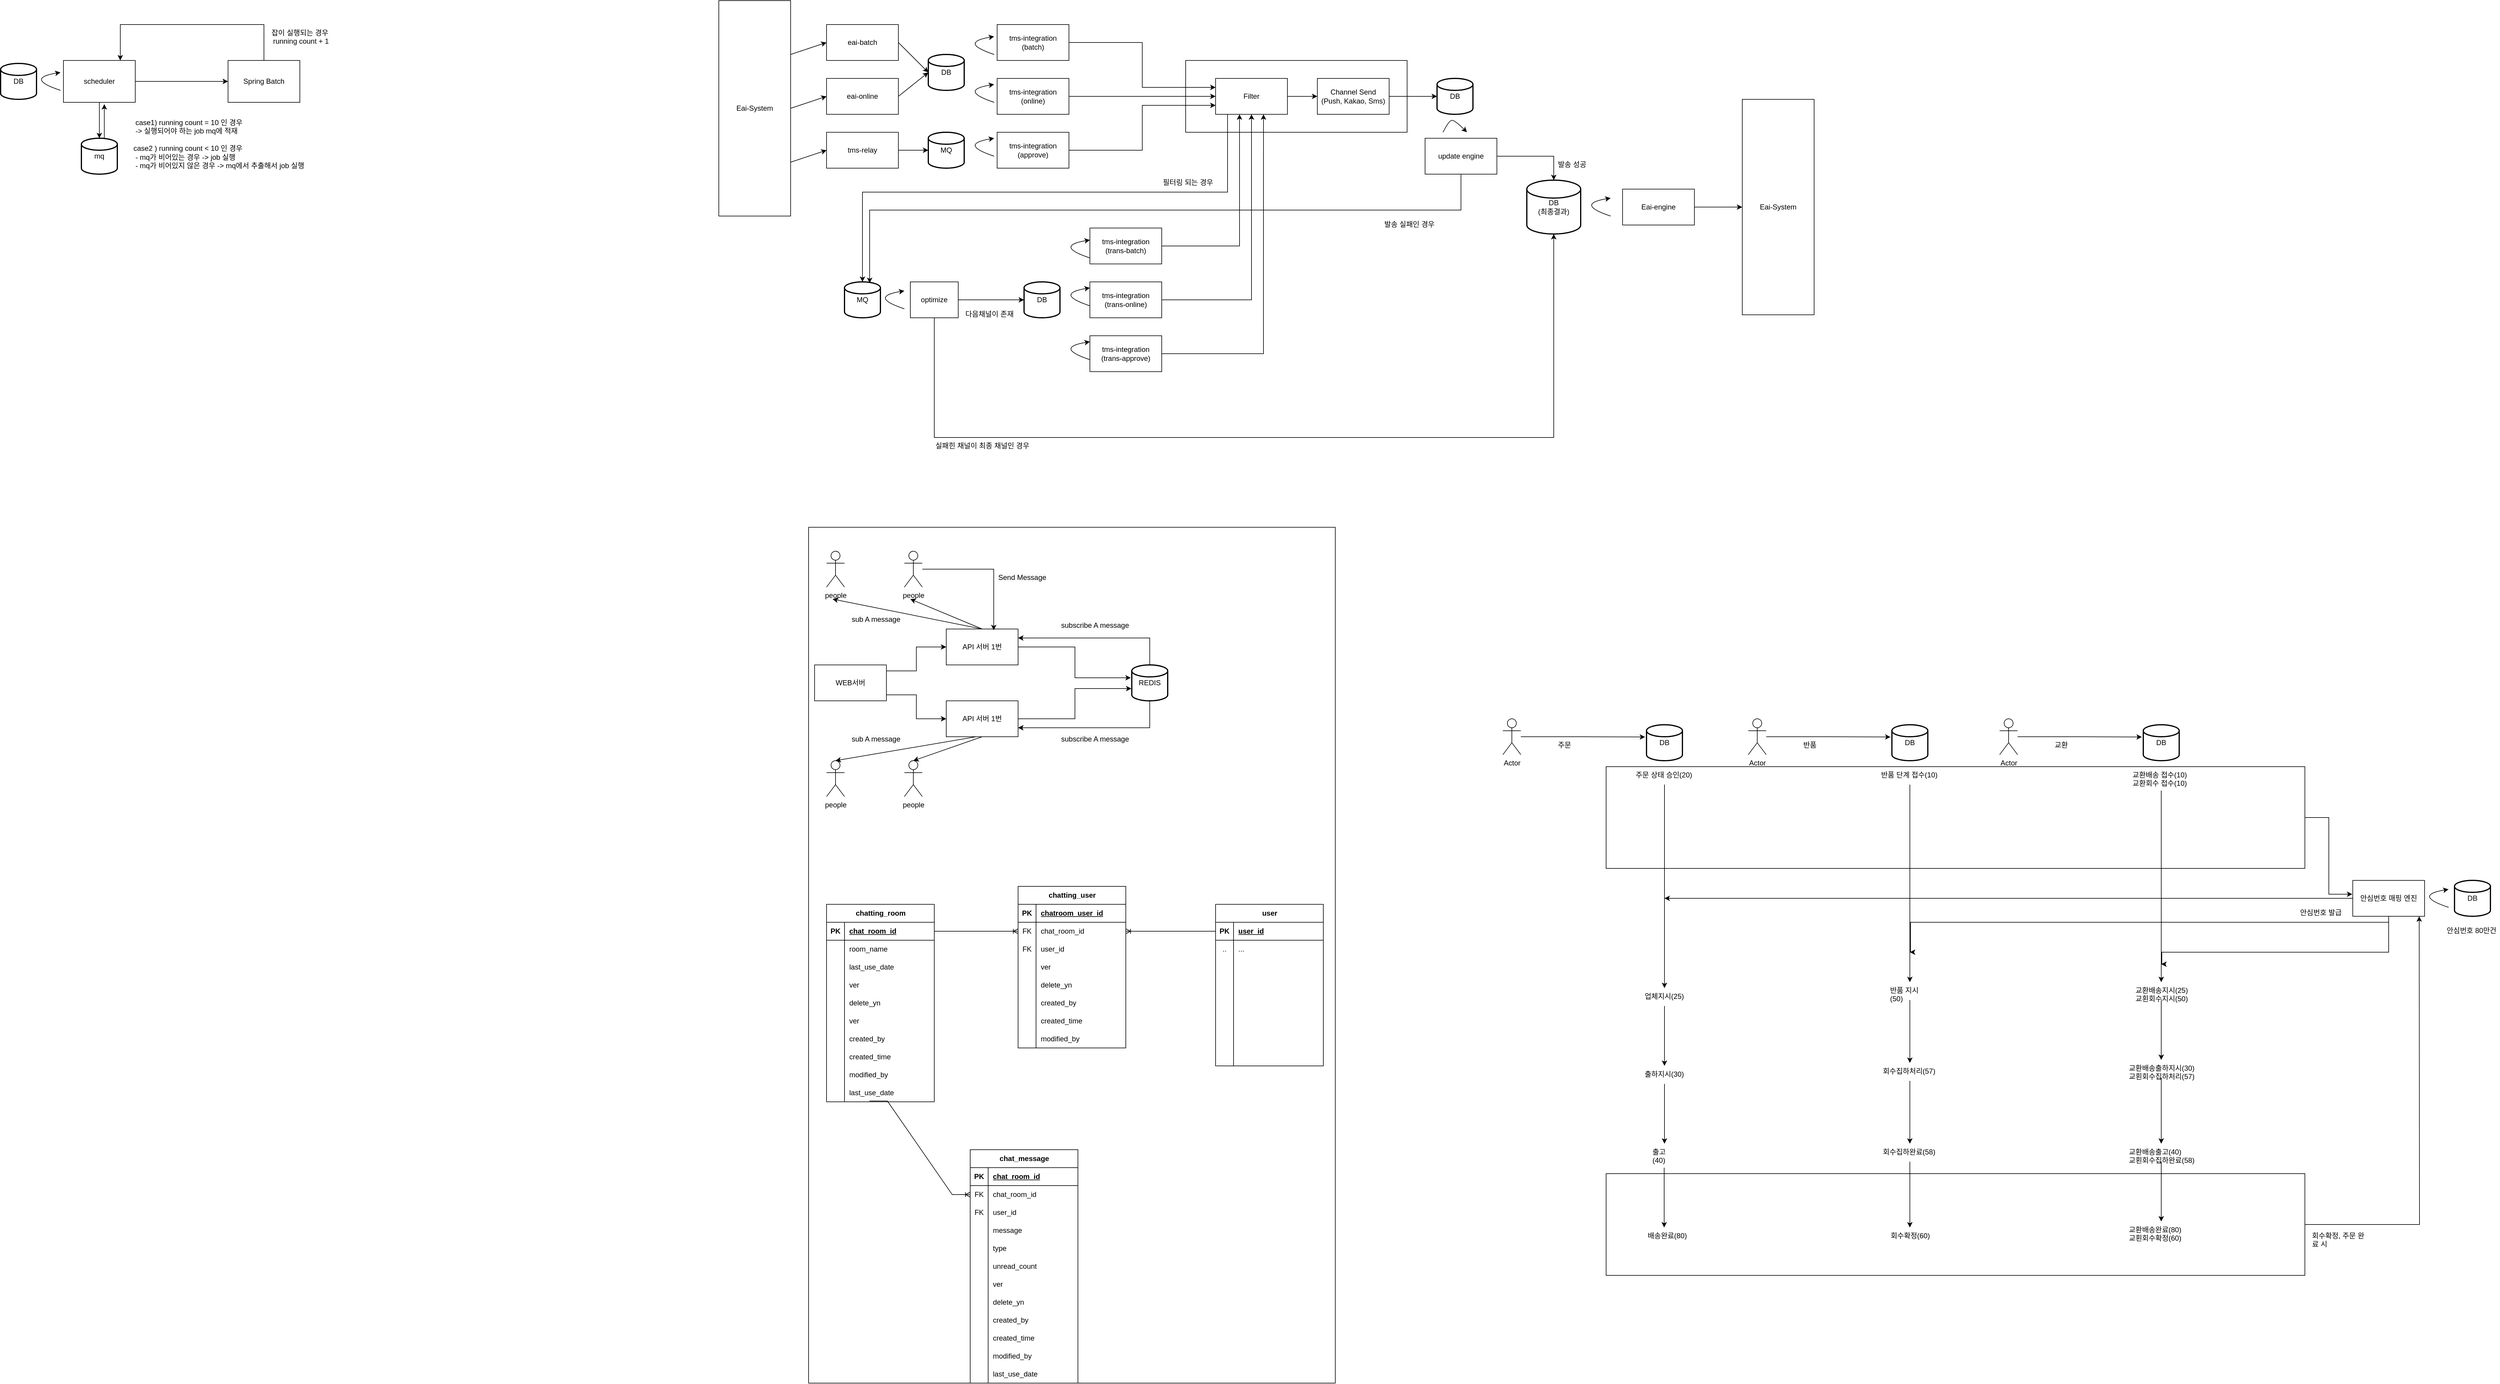 <mxfile version="24.7.5">
  <diagram id="R2lEEEUBdFMjLlhIrx00" name="Page-1">
    <mxGraphModel dx="3470" dy="816" grid="1" gridSize="10" guides="1" tooltips="1" connect="1" arrows="1" fold="1" page="1" pageScale="1" pageWidth="850" pageHeight="1100" math="0" shadow="0" extFonts="Permanent Marker^https://fonts.googleapis.com/css?family=Permanent+Marker">
      <root>
        <mxCell id="0" />
        <mxCell id="1" parent="0" />
        <mxCell id="gF76eFgyqbBCIJNoRSuw-61" value="" style="rounded=0;whiteSpace=wrap;html=1;" parent="1" vertex="1">
          <mxGeometry x="1302.5" y="2000" width="1167.5" height="170" as="geometry" />
        </mxCell>
        <mxCell id="gF76eFgyqbBCIJNoRSuw-48" value="" style="rounded=0;whiteSpace=wrap;html=1;" parent="1" vertex="1">
          <mxGeometry x="1302.5" y="1320" width="1167.5" height="170" as="geometry" />
        </mxCell>
        <mxCell id="tIBzV5S1uuzNcwj4HfQw-3" value="" style="rounded=0;whiteSpace=wrap;html=1;" parent="1" vertex="1">
          <mxGeometry x="-30" y="920" width="880" height="1430" as="geometry" />
        </mxCell>
        <mxCell id="4CytcRQeUve28W_2kPUd-162" value="" style="fontSize=12;html=1;endArrow=ERoneToMany;rounded=0;edgeStyle=orthogonalEdgeStyle;curved=1;exitX=0;exitY=0.5;exitDx=0;exitDy=0;" parent="1" source="4CytcRQeUve28W_2kPUd-97" target="4CytcRQeUve28W_2kPUd-69" edge="1">
          <mxGeometry width="100" height="100" relative="1" as="geometry">
            <mxPoint x="540" y="2050" as="sourcePoint" />
            <mxPoint x="600" y="1630" as="targetPoint" />
          </mxGeometry>
        </mxCell>
        <mxCell id="C2hGD0ueLDp0XHPPCdm5-98" value="" style="rounded=0;whiteSpace=wrap;html=1;" parent="1" vertex="1">
          <mxGeometry x="600" y="140" width="370" height="120" as="geometry" />
        </mxCell>
        <mxCell id="C2hGD0ueLDp0XHPPCdm5-14" value="eai-batch" style="rounded=0;whiteSpace=wrap;html=1;" parent="1" vertex="1">
          <mxGeometry y="80" width="120" height="60" as="geometry" />
        </mxCell>
        <mxCell id="C2hGD0ueLDp0XHPPCdm5-15" value="tms-relay" style="rounded=0;whiteSpace=wrap;html=1;" parent="1" vertex="1">
          <mxGeometry y="260" width="120" height="60" as="geometry" />
        </mxCell>
        <mxCell id="C2hGD0ueLDp0XHPPCdm5-16" value="MQ" style="strokeWidth=2;html=1;shape=mxgraph.flowchart.database;whiteSpace=wrap;" parent="1" vertex="1">
          <mxGeometry x="170" y="260" width="60" height="60" as="geometry" />
        </mxCell>
        <mxCell id="C2hGD0ueLDp0XHPPCdm5-48" value="eai-online" style="rounded=0;whiteSpace=wrap;html=1;" parent="1" vertex="1">
          <mxGeometry y="170" width="120" height="60" as="geometry" />
        </mxCell>
        <mxCell id="C2hGD0ueLDp0XHPPCdm5-73" style="edgeStyle=orthogonalEdgeStyle;rounded=0;orthogonalLoop=1;jettySize=auto;html=1;entryX=0;entryY=0.25;entryDx=0;entryDy=0;" parent="1" source="C2hGD0ueLDp0XHPPCdm5-49" target="C2hGD0ueLDp0XHPPCdm5-68" edge="1">
          <mxGeometry relative="1" as="geometry" />
        </mxCell>
        <mxCell id="C2hGD0ueLDp0XHPPCdm5-49" value="tms-integration&lt;br&gt;(batch)" style="rounded=0;whiteSpace=wrap;html=1;" parent="1" vertex="1">
          <mxGeometry x="285" y="80" width="120" height="60" as="geometry" />
        </mxCell>
        <mxCell id="C2hGD0ueLDp0XHPPCdm5-74" style="edgeStyle=orthogonalEdgeStyle;rounded=0;orthogonalLoop=1;jettySize=auto;html=1;entryX=0;entryY=0.5;entryDx=0;entryDy=0;" parent="1" source="C2hGD0ueLDp0XHPPCdm5-50" target="C2hGD0ueLDp0XHPPCdm5-68" edge="1">
          <mxGeometry relative="1" as="geometry" />
        </mxCell>
        <mxCell id="C2hGD0ueLDp0XHPPCdm5-50" value="tms-integration&lt;br&gt;(online)" style="rounded=0;whiteSpace=wrap;html=1;" parent="1" vertex="1">
          <mxGeometry x="285" y="170" width="120" height="60" as="geometry" />
        </mxCell>
        <mxCell id="C2hGD0ueLDp0XHPPCdm5-75" style="edgeStyle=orthogonalEdgeStyle;rounded=0;orthogonalLoop=1;jettySize=auto;html=1;entryX=0;entryY=0.75;entryDx=0;entryDy=0;" parent="1" source="C2hGD0ueLDp0XHPPCdm5-51" target="C2hGD0ueLDp0XHPPCdm5-68" edge="1">
          <mxGeometry relative="1" as="geometry" />
        </mxCell>
        <mxCell id="C2hGD0ueLDp0XHPPCdm5-51" value="tms-integration&lt;br&gt;(approve)" style="rounded=0;whiteSpace=wrap;html=1;" parent="1" vertex="1">
          <mxGeometry x="285" y="260" width="120" height="60" as="geometry" />
        </mxCell>
        <mxCell id="C2hGD0ueLDp0XHPPCdm5-52" value="DB" style="strokeWidth=2;html=1;shape=mxgraph.flowchart.database;whiteSpace=wrap;" parent="1" vertex="1">
          <mxGeometry x="170" y="130" width="60" height="60" as="geometry" />
        </mxCell>
        <mxCell id="C2hGD0ueLDp0XHPPCdm5-53" value="" style="endArrow=classic;html=1;rounded=0;exitX=1;exitY=0.5;exitDx=0;exitDy=0;entryX=0;entryY=0.5;entryDx=0;entryDy=0;entryPerimeter=0;" parent="1" source="C2hGD0ueLDp0XHPPCdm5-14" target="C2hGD0ueLDp0XHPPCdm5-52" edge="1">
          <mxGeometry width="50" height="50" relative="1" as="geometry">
            <mxPoint x="390" y="350" as="sourcePoint" />
            <mxPoint x="440" y="300" as="targetPoint" />
          </mxGeometry>
        </mxCell>
        <mxCell id="C2hGD0ueLDp0XHPPCdm5-54" value="" style="endArrow=classic;html=1;rounded=0;exitX=1;exitY=0.5;exitDx=0;exitDy=0;entryX=0;entryY=0.5;entryDx=0;entryDy=0;entryPerimeter=0;" parent="1" source="C2hGD0ueLDp0XHPPCdm5-48" target="C2hGD0ueLDp0XHPPCdm5-52" edge="1">
          <mxGeometry width="50" height="50" relative="1" as="geometry">
            <mxPoint x="130" y="120" as="sourcePoint" />
            <mxPoint x="180" y="170" as="targetPoint" />
          </mxGeometry>
        </mxCell>
        <mxCell id="C2hGD0ueLDp0XHPPCdm5-55" value="" style="endArrow=classic;html=1;rounded=0;exitX=1;exitY=0.5;exitDx=0;exitDy=0;entryX=0;entryY=0.5;entryDx=0;entryDy=0;entryPerimeter=0;" parent="1" source="C2hGD0ueLDp0XHPPCdm5-15" target="C2hGD0ueLDp0XHPPCdm5-16" edge="1">
          <mxGeometry width="50" height="50" relative="1" as="geometry">
            <mxPoint x="130" y="120" as="sourcePoint" />
            <mxPoint x="180" y="170" as="targetPoint" />
          </mxGeometry>
        </mxCell>
        <mxCell id="C2hGD0ueLDp0XHPPCdm5-57" value="" style="curved=1;endArrow=classic;html=1;rounded=0;" parent="1" edge="1">
          <mxGeometry width="50" height="50" relative="1" as="geometry">
            <mxPoint x="280" y="130" as="sourcePoint" />
            <mxPoint x="280" y="100" as="targetPoint" />
            <Array as="points">
              <mxPoint x="220" y="110" />
            </Array>
          </mxGeometry>
        </mxCell>
        <mxCell id="C2hGD0ueLDp0XHPPCdm5-58" value="" style="curved=1;endArrow=classic;html=1;rounded=0;" parent="1" edge="1">
          <mxGeometry width="50" height="50" relative="1" as="geometry">
            <mxPoint x="280" y="210" as="sourcePoint" />
            <mxPoint x="280" y="180" as="targetPoint" />
            <Array as="points">
              <mxPoint x="220" y="190" />
            </Array>
          </mxGeometry>
        </mxCell>
        <mxCell id="C2hGD0ueLDp0XHPPCdm5-59" value="" style="curved=1;endArrow=classic;html=1;rounded=0;" parent="1" edge="1">
          <mxGeometry width="50" height="50" relative="1" as="geometry">
            <mxPoint x="280" y="300" as="sourcePoint" />
            <mxPoint x="280" y="270" as="targetPoint" />
            <Array as="points">
              <mxPoint x="220" y="280" />
            </Array>
          </mxGeometry>
        </mxCell>
        <mxCell id="C2hGD0ueLDp0XHPPCdm5-60" value="tms-integration&lt;br&gt;(trans-batch)" style="rounded=0;whiteSpace=wrap;html=1;" parent="1" vertex="1">
          <mxGeometry x="440" y="420" width="120" height="60" as="geometry" />
        </mxCell>
        <mxCell id="C2hGD0ueLDp0XHPPCdm5-86" style="edgeStyle=orthogonalEdgeStyle;rounded=0;orthogonalLoop=1;jettySize=auto;html=1;exitX=1;exitY=0.5;exitDx=0;exitDy=0;entryX=0.5;entryY=1;entryDx=0;entryDy=0;" parent="1" source="C2hGD0ueLDp0XHPPCdm5-61" target="C2hGD0ueLDp0XHPPCdm5-68" edge="1">
          <mxGeometry relative="1" as="geometry" />
        </mxCell>
        <mxCell id="C2hGD0ueLDp0XHPPCdm5-61" value="tms-integration&lt;br&gt;(trans-online)" style="rounded=0;whiteSpace=wrap;html=1;" parent="1" vertex="1">
          <mxGeometry x="440" y="510" width="120" height="60" as="geometry" />
        </mxCell>
        <mxCell id="C2hGD0ueLDp0XHPPCdm5-62" value="tms-integration&lt;br&gt;(trans-approve)" style="rounded=0;whiteSpace=wrap;html=1;" parent="1" vertex="1">
          <mxGeometry x="440" y="600" width="120" height="60" as="geometry" />
        </mxCell>
        <mxCell id="C2hGD0ueLDp0XHPPCdm5-63" value="MQ" style="strokeWidth=2;html=1;shape=mxgraph.flowchart.database;whiteSpace=wrap;" parent="1" vertex="1">
          <mxGeometry x="30" y="510" width="60" height="60" as="geometry" />
        </mxCell>
        <mxCell id="C2hGD0ueLDp0XHPPCdm5-65" value="" style="curved=1;endArrow=classic;html=1;rounded=0;" parent="1" edge="1">
          <mxGeometry width="50" height="50" relative="1" as="geometry">
            <mxPoint x="440" y="470" as="sourcePoint" />
            <mxPoint x="440" y="440" as="targetPoint" />
            <Array as="points">
              <mxPoint x="380" y="450" />
            </Array>
          </mxGeometry>
        </mxCell>
        <mxCell id="C2hGD0ueLDp0XHPPCdm5-66" value="" style="curved=1;endArrow=classic;html=1;rounded=0;" parent="1" edge="1">
          <mxGeometry width="50" height="50" relative="1" as="geometry">
            <mxPoint x="440" y="550" as="sourcePoint" />
            <mxPoint x="440" y="520" as="targetPoint" />
            <Array as="points">
              <mxPoint x="380" y="530" />
            </Array>
          </mxGeometry>
        </mxCell>
        <mxCell id="C2hGD0ueLDp0XHPPCdm5-67" value="" style="curved=1;endArrow=classic;html=1;rounded=0;" parent="1" edge="1">
          <mxGeometry width="50" height="50" relative="1" as="geometry">
            <mxPoint x="440" y="640" as="sourcePoint" />
            <mxPoint x="440" y="610" as="targetPoint" />
            <Array as="points">
              <mxPoint x="380" y="620" />
            </Array>
          </mxGeometry>
        </mxCell>
        <mxCell id="C2hGD0ueLDp0XHPPCdm5-79" style="edgeStyle=orthogonalEdgeStyle;rounded=0;orthogonalLoop=1;jettySize=auto;html=1;exitX=1;exitY=0.5;exitDx=0;exitDy=0;" parent="1" source="C2hGD0ueLDp0XHPPCdm5-68" target="C2hGD0ueLDp0XHPPCdm5-77" edge="1">
          <mxGeometry relative="1" as="geometry" />
        </mxCell>
        <mxCell id="C2hGD0ueLDp0XHPPCdm5-95" style="edgeStyle=orthogonalEdgeStyle;rounded=0;orthogonalLoop=1;jettySize=auto;html=1;" parent="1" source="C2hGD0ueLDp0XHPPCdm5-68" target="C2hGD0ueLDp0XHPPCdm5-63" edge="1">
          <mxGeometry relative="1" as="geometry">
            <Array as="points">
              <mxPoint x="670" y="360" />
              <mxPoint x="60" y="360" />
            </Array>
          </mxGeometry>
        </mxCell>
        <mxCell id="C2hGD0ueLDp0XHPPCdm5-68" value="Filter" style="rounded=0;whiteSpace=wrap;html=1;" parent="1" vertex="1">
          <mxGeometry x="650" y="170" width="120" height="60" as="geometry" />
        </mxCell>
        <mxCell id="C2hGD0ueLDp0XHPPCdm5-77" value="Channel Send&lt;br&gt;(Push, Kakao, Sms)" style="rounded=0;whiteSpace=wrap;html=1;" parent="1" vertex="1">
          <mxGeometry x="820" y="170" width="120" height="60" as="geometry" />
        </mxCell>
        <mxCell id="C2hGD0ueLDp0XHPPCdm5-78" value="DB" style="strokeWidth=2;html=1;shape=mxgraph.flowchart.database;whiteSpace=wrap;" parent="1" vertex="1">
          <mxGeometry x="1020" y="170" width="60" height="60" as="geometry" />
        </mxCell>
        <mxCell id="C2hGD0ueLDp0XHPPCdm5-80" style="edgeStyle=orthogonalEdgeStyle;rounded=0;orthogonalLoop=1;jettySize=auto;html=1;exitX=1;exitY=0.5;exitDx=0;exitDy=0;entryX=0;entryY=0.5;entryDx=0;entryDy=0;entryPerimeter=0;" parent="1" source="C2hGD0ueLDp0XHPPCdm5-77" target="C2hGD0ueLDp0XHPPCdm5-78" edge="1">
          <mxGeometry relative="1" as="geometry" />
        </mxCell>
        <mxCell id="C2hGD0ueLDp0XHPPCdm5-81" value="update engine" style="rounded=0;whiteSpace=wrap;html=1;" parent="1" vertex="1">
          <mxGeometry x="1000" y="270" width="120" height="60" as="geometry" />
        </mxCell>
        <mxCell id="C2hGD0ueLDp0XHPPCdm5-82" value="" style="curved=1;endArrow=classic;html=1;rounded=0;" parent="1" edge="1">
          <mxGeometry width="50" height="50" relative="1" as="geometry">
            <mxPoint x="1030" y="260" as="sourcePoint" />
            <mxPoint x="1070" y="260" as="targetPoint" />
            <Array as="points">
              <mxPoint x="1040" y="240" />
              <mxPoint x="1050" y="240" />
            </Array>
          </mxGeometry>
        </mxCell>
        <mxCell id="C2hGD0ueLDp0XHPPCdm5-85" style="edgeStyle=orthogonalEdgeStyle;rounded=0;orthogonalLoop=1;jettySize=auto;html=1;entryX=0.333;entryY=1;entryDx=0;entryDy=0;entryPerimeter=0;" parent="1" source="C2hGD0ueLDp0XHPPCdm5-60" target="C2hGD0ueLDp0XHPPCdm5-68" edge="1">
          <mxGeometry relative="1" as="geometry" />
        </mxCell>
        <mxCell id="C2hGD0ueLDp0XHPPCdm5-87" style="edgeStyle=orthogonalEdgeStyle;rounded=0;orthogonalLoop=1;jettySize=auto;html=1;entryX=0.667;entryY=1;entryDx=0;entryDy=0;entryPerimeter=0;" parent="1" source="C2hGD0ueLDp0XHPPCdm5-62" target="C2hGD0ueLDp0XHPPCdm5-68" edge="1">
          <mxGeometry relative="1" as="geometry" />
        </mxCell>
        <mxCell id="C2hGD0ueLDp0XHPPCdm5-93" style="edgeStyle=orthogonalEdgeStyle;rounded=0;orthogonalLoop=1;jettySize=auto;html=1;" parent="1" source="C2hGD0ueLDp0XHPPCdm5-90" target="C2hGD0ueLDp0XHPPCdm5-92" edge="1">
          <mxGeometry relative="1" as="geometry" />
        </mxCell>
        <mxCell id="8CrV4QT4FMuJPkjdnLyB-17" style="edgeStyle=orthogonalEdgeStyle;rounded=0;orthogonalLoop=1;jettySize=auto;html=1;" parent="1" source="C2hGD0ueLDp0XHPPCdm5-90" target="8CrV4QT4FMuJPkjdnLyB-7" edge="1">
          <mxGeometry relative="1" as="geometry">
            <Array as="points">
              <mxPoint x="180" y="770" />
              <mxPoint x="1215" y="770" />
            </Array>
          </mxGeometry>
        </mxCell>
        <mxCell id="C2hGD0ueLDp0XHPPCdm5-90" value="optimize" style="rounded=0;whiteSpace=wrap;html=1;" parent="1" vertex="1">
          <mxGeometry x="140" y="510" width="80" height="60" as="geometry" />
        </mxCell>
        <mxCell id="C2hGD0ueLDp0XHPPCdm5-91" value="" style="curved=1;endArrow=classic;html=1;rounded=0;" parent="1" edge="1">
          <mxGeometry width="50" height="50" relative="1" as="geometry">
            <mxPoint x="130" y="555" as="sourcePoint" />
            <mxPoint x="130" y="525" as="targetPoint" />
            <Array as="points">
              <mxPoint x="70" y="535" />
            </Array>
          </mxGeometry>
        </mxCell>
        <mxCell id="C2hGD0ueLDp0XHPPCdm5-92" value="DB" style="strokeWidth=2;html=1;shape=mxgraph.flowchart.database;whiteSpace=wrap;" parent="1" vertex="1">
          <mxGeometry x="330" y="510" width="60" height="60" as="geometry" />
        </mxCell>
        <mxCell id="C2hGD0ueLDp0XHPPCdm5-94" style="edgeStyle=orthogonalEdgeStyle;rounded=0;orthogonalLoop=1;jettySize=auto;html=1;entryX=0.7;entryY=0.033;entryDx=0;entryDy=0;entryPerimeter=0;" parent="1" source="C2hGD0ueLDp0XHPPCdm5-81" target="C2hGD0ueLDp0XHPPCdm5-63" edge="1">
          <mxGeometry relative="1" as="geometry">
            <Array as="points">
              <mxPoint x="1060" y="390" />
              <mxPoint x="72" y="390" />
            </Array>
          </mxGeometry>
        </mxCell>
        <mxCell id="IFk6lLKQhX85Un4g1Y9U-9" style="edgeStyle=orthogonalEdgeStyle;rounded=0;orthogonalLoop=1;jettySize=auto;html=1;entryX=1;entryY=0.25;entryDx=0;entryDy=0;" parent="1" source="IFk6lLKQhX85Un4g1Y9U-1" target="IFk6lLKQhX85Un4g1Y9U-3" edge="1">
          <mxGeometry relative="1" as="geometry">
            <Array as="points">
              <mxPoint x="540" y="1105" />
            </Array>
          </mxGeometry>
        </mxCell>
        <mxCell id="IFk6lLKQhX85Un4g1Y9U-10" style="edgeStyle=orthogonalEdgeStyle;rounded=0;orthogonalLoop=1;jettySize=auto;html=1;entryX=1;entryY=0.75;entryDx=0;entryDy=0;" parent="1" source="IFk6lLKQhX85Un4g1Y9U-1" target="IFk6lLKQhX85Un4g1Y9U-2" edge="1">
          <mxGeometry relative="1" as="geometry">
            <Array as="points">
              <mxPoint x="540" y="1255" />
            </Array>
          </mxGeometry>
        </mxCell>
        <mxCell id="IFk6lLKQhX85Un4g1Y9U-1" value="REDIS" style="strokeWidth=2;html=1;shape=mxgraph.flowchart.database;whiteSpace=wrap;" parent="1" vertex="1">
          <mxGeometry x="510" y="1150" width="60" height="60" as="geometry" />
        </mxCell>
        <mxCell id="IFk6lLKQhX85Un4g1Y9U-2" value="API 서버 1번" style="rounded=0;whiteSpace=wrap;html=1;" parent="1" vertex="1">
          <mxGeometry x="200" y="1210" width="120" height="60" as="geometry" />
        </mxCell>
        <mxCell id="IFk6lLKQhX85Un4g1Y9U-3" value="API 서버 1번" style="rounded=0;whiteSpace=wrap;html=1;" parent="1" vertex="1">
          <mxGeometry x="200" y="1090" width="120" height="60" as="geometry" />
        </mxCell>
        <mxCell id="IFk6lLKQhX85Un4g1Y9U-5" style="edgeStyle=orthogonalEdgeStyle;rounded=0;orthogonalLoop=1;jettySize=auto;html=1;entryX=0;entryY=0.5;entryDx=0;entryDy=0;" parent="1" source="IFk6lLKQhX85Un4g1Y9U-4" target="IFk6lLKQhX85Un4g1Y9U-3" edge="1">
          <mxGeometry relative="1" as="geometry">
            <Array as="points">
              <mxPoint x="150" y="1160" />
              <mxPoint x="150" y="1120" />
            </Array>
          </mxGeometry>
        </mxCell>
        <mxCell id="IFk6lLKQhX85Un4g1Y9U-6" style="edgeStyle=orthogonalEdgeStyle;rounded=0;orthogonalLoop=1;jettySize=auto;html=1;entryX=0;entryY=0.5;entryDx=0;entryDy=0;" parent="1" source="IFk6lLKQhX85Un4g1Y9U-4" target="IFk6lLKQhX85Un4g1Y9U-2" edge="1">
          <mxGeometry relative="1" as="geometry">
            <Array as="points">
              <mxPoint x="150" y="1200" />
              <mxPoint x="150" y="1240" />
            </Array>
          </mxGeometry>
        </mxCell>
        <mxCell id="IFk6lLKQhX85Un4g1Y9U-4" value="WEB서버" style="rounded=0;whiteSpace=wrap;html=1;" parent="1" vertex="1">
          <mxGeometry x="-20" y="1150" width="120" height="60" as="geometry" />
        </mxCell>
        <mxCell id="IFk6lLKQhX85Un4g1Y9U-7" style="edgeStyle=orthogonalEdgeStyle;rounded=0;orthogonalLoop=1;jettySize=auto;html=1;entryX=-0.028;entryY=0.359;entryDx=0;entryDy=0;entryPerimeter=0;" parent="1" source="IFk6lLKQhX85Un4g1Y9U-3" target="IFk6lLKQhX85Un4g1Y9U-1" edge="1">
          <mxGeometry relative="1" as="geometry" />
        </mxCell>
        <mxCell id="IFk6lLKQhX85Un4g1Y9U-8" style="edgeStyle=orthogonalEdgeStyle;rounded=0;orthogonalLoop=1;jettySize=auto;html=1;entryX=-0.011;entryY=0.659;entryDx=0;entryDy=0;entryPerimeter=0;" parent="1" source="IFk6lLKQhX85Un4g1Y9U-2" target="IFk6lLKQhX85Un4g1Y9U-1" edge="1">
          <mxGeometry relative="1" as="geometry" />
        </mxCell>
        <mxCell id="IFk6lLKQhX85Un4g1Y9U-11" value="people" style="shape=umlActor;verticalLabelPosition=bottom;verticalAlign=top;html=1;outlineConnect=0;" parent="1" vertex="1">
          <mxGeometry x="130" y="960" width="30" height="60" as="geometry" />
        </mxCell>
        <mxCell id="IFk6lLKQhX85Un4g1Y9U-12" value="people" style="shape=umlActor;verticalLabelPosition=bottom;verticalAlign=top;html=1;outlineConnect=0;" parent="1" vertex="1">
          <mxGeometry y="960" width="30" height="60" as="geometry" />
        </mxCell>
        <mxCell id="IFk6lLKQhX85Un4g1Y9U-13" value="people" style="shape=umlActor;verticalLabelPosition=bottom;verticalAlign=top;html=1;outlineConnect=0;" parent="1" vertex="1">
          <mxGeometry x="130" y="1310" width="30" height="60" as="geometry" />
        </mxCell>
        <mxCell id="IFk6lLKQhX85Un4g1Y9U-14" value="people" style="shape=umlActor;verticalLabelPosition=bottom;verticalAlign=top;html=1;outlineConnect=0;" parent="1" vertex="1">
          <mxGeometry y="1310" width="30" height="60" as="geometry" />
        </mxCell>
        <mxCell id="IFk6lLKQhX85Un4g1Y9U-15" style="edgeStyle=orthogonalEdgeStyle;rounded=0;orthogonalLoop=1;jettySize=auto;html=1;entryX=0.661;entryY=0.034;entryDx=0;entryDy=0;entryPerimeter=0;" parent="1" source="IFk6lLKQhX85Un4g1Y9U-11" target="IFk6lLKQhX85Un4g1Y9U-3" edge="1">
          <mxGeometry relative="1" as="geometry" />
        </mxCell>
        <mxCell id="IFk6lLKQhX85Un4g1Y9U-17" value="" style="endArrow=classic;html=1;rounded=0;exitX=0.5;exitY=0;exitDx=0;exitDy=0;" parent="1" source="IFk6lLKQhX85Un4g1Y9U-3" edge="1">
          <mxGeometry width="50" height="50" relative="1" as="geometry">
            <mxPoint x="220" y="1110" as="sourcePoint" />
            <mxPoint x="140" y="1040" as="targetPoint" />
          </mxGeometry>
        </mxCell>
        <mxCell id="IFk6lLKQhX85Un4g1Y9U-18" value="" style="endArrow=classic;html=1;rounded=0;" parent="1" edge="1">
          <mxGeometry width="50" height="50" relative="1" as="geometry">
            <mxPoint x="260" y="1090" as="sourcePoint" />
            <mxPoint x="10" y="1040" as="targetPoint" />
          </mxGeometry>
        </mxCell>
        <mxCell id="IFk6lLKQhX85Un4g1Y9U-19" value="" style="endArrow=classic;html=1;rounded=0;exitX=0.5;exitY=1;exitDx=0;exitDy=0;entryX=0.5;entryY=0;entryDx=0;entryDy=0;entryPerimeter=0;" parent="1" source="IFk6lLKQhX85Un4g1Y9U-2" target="IFk6lLKQhX85Un4g1Y9U-13" edge="1">
          <mxGeometry width="50" height="50" relative="1" as="geometry">
            <mxPoint x="290" y="1340" as="sourcePoint" />
            <mxPoint x="140" y="1300" as="targetPoint" />
          </mxGeometry>
        </mxCell>
        <mxCell id="IFk6lLKQhX85Un4g1Y9U-20" value="" style="endArrow=classic;html=1;rounded=0;entryX=0.5;entryY=0;entryDx=0;entryDy=0;entryPerimeter=0;" parent="1" target="IFk6lLKQhX85Un4g1Y9U-14" edge="1">
          <mxGeometry width="50" height="50" relative="1" as="geometry">
            <mxPoint x="250" y="1270" as="sourcePoint" />
            <mxPoint x="155" y="1320" as="targetPoint" />
          </mxGeometry>
        </mxCell>
        <mxCell id="IFk6lLKQhX85Un4g1Y9U-22" value="&lt;span style=&quot;color: rgb(0, 0, 0); font-family: Helvetica; font-size: 12px; font-style: normal; font-variant-ligatures: normal; font-variant-caps: normal; font-weight: 400; letter-spacing: normal; orphans: 2; text-align: center; text-indent: 0px; text-transform: none; widows: 2; word-spacing: 0px; -webkit-text-stroke-width: 0px; white-space: normal; background-color: rgb(251, 251, 251); text-decoration-thickness: initial; text-decoration-style: initial; text-decoration-color: initial; display: inline !important; float: none;&quot;&gt;sub A message&lt;/span&gt;" style="text;whiteSpace=wrap;html=1;" parent="1" vertex="1">
          <mxGeometry x="40" y="1060" width="100" height="30" as="geometry" />
        </mxCell>
        <mxCell id="IFk6lLKQhX85Un4g1Y9U-23" value="&lt;span style=&quot;color: rgb(0, 0, 0); font-family: Helvetica; font-size: 12px; font-style: normal; font-variant-ligatures: normal; font-variant-caps: normal; font-weight: 400; letter-spacing: normal; orphans: 2; text-align: center; text-indent: 0px; text-transform: none; widows: 2; word-spacing: 0px; -webkit-text-stroke-width: 0px; white-space: normal; background-color: rgb(251, 251, 251); text-decoration-thickness: initial; text-decoration-style: initial; text-decoration-color: initial; display: inline !important; float: none;&quot;&gt;Send Message&lt;/span&gt;" style="text;whiteSpace=wrap;html=1;" parent="1" vertex="1">
          <mxGeometry x="285" y="990" width="100" height="30" as="geometry" />
        </mxCell>
        <mxCell id="IFk6lLKQhX85Un4g1Y9U-24" value="&lt;span style=&quot;color: rgb(0, 0, 0); font-family: Helvetica; font-size: 12px; font-style: normal; font-variant-ligatures: normal; font-variant-caps: normal; font-weight: 400; letter-spacing: normal; orphans: 2; text-align: center; text-indent: 0px; text-transform: none; widows: 2; word-spacing: 0px; -webkit-text-stroke-width: 0px; white-space: normal; background-color: rgb(251, 251, 251); text-decoration-thickness: initial; text-decoration-style: initial; text-decoration-color: initial; display: inline !important; float: none;&quot;&gt;subscribe A message&lt;/span&gt;" style="text;whiteSpace=wrap;html=1;" parent="1" vertex="1">
          <mxGeometry x="390" y="1070" width="120" height="30" as="geometry" />
        </mxCell>
        <mxCell id="IFk6lLKQhX85Un4g1Y9U-25" value="&lt;span style=&quot;color: rgb(0, 0, 0); font-family: Helvetica; font-size: 12px; font-style: normal; font-variant-ligatures: normal; font-variant-caps: normal; font-weight: 400; letter-spacing: normal; orphans: 2; text-align: center; text-indent: 0px; text-transform: none; widows: 2; word-spacing: 0px; -webkit-text-stroke-width: 0px; white-space: normal; background-color: rgb(251, 251, 251); text-decoration-thickness: initial; text-decoration-style: initial; text-decoration-color: initial; display: inline !important; float: none;&quot;&gt;subscribe A message&lt;/span&gt;" style="text;whiteSpace=wrap;html=1;" parent="1" vertex="1">
          <mxGeometry x="390" y="1260" width="120" height="30" as="geometry" />
        </mxCell>
        <mxCell id="IFk6lLKQhX85Un4g1Y9U-26" value="&lt;span style=&quot;color: rgb(0, 0, 0); font-family: Helvetica; font-size: 12px; font-style: normal; font-variant-ligatures: normal; font-variant-caps: normal; font-weight: 400; letter-spacing: normal; orphans: 2; text-align: center; text-indent: 0px; text-transform: none; widows: 2; word-spacing: 0px; -webkit-text-stroke-width: 0px; white-space: normal; background-color: rgb(251, 251, 251); text-decoration-thickness: initial; text-decoration-style: initial; text-decoration-color: initial; display: inline !important; float: none;&quot;&gt;sub A message&lt;/span&gt;" style="text;whiteSpace=wrap;html=1;" parent="1" vertex="1">
          <mxGeometry x="40" y="1260" width="100" height="30" as="geometry" />
        </mxCell>
        <mxCell id="4CytcRQeUve28W_2kPUd-21" value="chatting_room" style="shape=table;startSize=30;container=1;collapsible=1;childLayout=tableLayout;fixedRows=1;rowLines=0;fontStyle=1;align=center;resizeLast=1;html=1;" parent="1" vertex="1">
          <mxGeometry y="1550" width="180" height="330" as="geometry" />
        </mxCell>
        <mxCell id="4CytcRQeUve28W_2kPUd-22" value="" style="shape=tableRow;horizontal=0;startSize=0;swimlaneHead=0;swimlaneBody=0;fillColor=none;collapsible=0;dropTarget=0;points=[[0,0.5],[1,0.5]];portConstraint=eastwest;top=0;left=0;right=0;bottom=1;" parent="4CytcRQeUve28W_2kPUd-21" vertex="1">
          <mxGeometry y="30" width="180" height="30" as="geometry" />
        </mxCell>
        <mxCell id="4CytcRQeUve28W_2kPUd-23" value="PK" style="shape=partialRectangle;connectable=0;fillColor=none;top=0;left=0;bottom=0;right=0;fontStyle=1;overflow=hidden;whiteSpace=wrap;html=1;" parent="4CytcRQeUve28W_2kPUd-22" vertex="1">
          <mxGeometry width="30" height="30" as="geometry">
            <mxRectangle width="30" height="30" as="alternateBounds" />
          </mxGeometry>
        </mxCell>
        <mxCell id="4CytcRQeUve28W_2kPUd-24" value="chat_room_id" style="shape=partialRectangle;connectable=0;fillColor=none;top=0;left=0;bottom=0;right=0;align=left;spacingLeft=6;fontStyle=5;overflow=hidden;whiteSpace=wrap;html=1;" parent="4CytcRQeUve28W_2kPUd-22" vertex="1">
          <mxGeometry x="30" width="150" height="30" as="geometry">
            <mxRectangle width="150" height="30" as="alternateBounds" />
          </mxGeometry>
        </mxCell>
        <mxCell id="4CytcRQeUve28W_2kPUd-25" value="" style="shape=tableRow;horizontal=0;startSize=0;swimlaneHead=0;swimlaneBody=0;fillColor=none;collapsible=0;dropTarget=0;points=[[0,0.5],[1,0.5]];portConstraint=eastwest;top=0;left=0;right=0;bottom=0;" parent="4CytcRQeUve28W_2kPUd-21" vertex="1">
          <mxGeometry y="60" width="180" height="30" as="geometry" />
        </mxCell>
        <mxCell id="4CytcRQeUve28W_2kPUd-26" value="" style="shape=partialRectangle;connectable=0;fillColor=none;top=0;left=0;bottom=0;right=0;editable=1;overflow=hidden;whiteSpace=wrap;html=1;" parent="4CytcRQeUve28W_2kPUd-25" vertex="1">
          <mxGeometry width="30" height="30" as="geometry">
            <mxRectangle width="30" height="30" as="alternateBounds" />
          </mxGeometry>
        </mxCell>
        <mxCell id="4CytcRQeUve28W_2kPUd-27" value="room_name" style="shape=partialRectangle;connectable=0;fillColor=none;top=0;left=0;bottom=0;right=0;align=left;spacingLeft=6;overflow=hidden;whiteSpace=wrap;html=1;" parent="4CytcRQeUve28W_2kPUd-25" vertex="1">
          <mxGeometry x="30" width="150" height="30" as="geometry">
            <mxRectangle width="150" height="30" as="alternateBounds" />
          </mxGeometry>
        </mxCell>
        <mxCell id="4CytcRQeUve28W_2kPUd-28" value="" style="shape=tableRow;horizontal=0;startSize=0;swimlaneHead=0;swimlaneBody=0;fillColor=none;collapsible=0;dropTarget=0;points=[[0,0.5],[1,0.5]];portConstraint=eastwest;top=0;left=0;right=0;bottom=0;" parent="4CytcRQeUve28W_2kPUd-21" vertex="1">
          <mxGeometry y="90" width="180" height="30" as="geometry" />
        </mxCell>
        <mxCell id="4CytcRQeUve28W_2kPUd-29" value="" style="shape=partialRectangle;connectable=0;fillColor=none;top=0;left=0;bottom=0;right=0;editable=1;overflow=hidden;whiteSpace=wrap;html=1;" parent="4CytcRQeUve28W_2kPUd-28" vertex="1">
          <mxGeometry width="30" height="30" as="geometry">
            <mxRectangle width="30" height="30" as="alternateBounds" />
          </mxGeometry>
        </mxCell>
        <mxCell id="4CytcRQeUve28W_2kPUd-30" value="last_use_date" style="shape=partialRectangle;connectable=0;fillColor=none;top=0;left=0;bottom=0;right=0;align=left;spacingLeft=6;overflow=hidden;whiteSpace=wrap;html=1;" parent="4CytcRQeUve28W_2kPUd-28" vertex="1">
          <mxGeometry x="30" width="150" height="30" as="geometry">
            <mxRectangle width="150" height="30" as="alternateBounds" />
          </mxGeometry>
        </mxCell>
        <mxCell id="4CytcRQeUve28W_2kPUd-47" value="" style="shape=tableRow;horizontal=0;startSize=0;swimlaneHead=0;swimlaneBody=0;fillColor=none;collapsible=0;dropTarget=0;points=[[0,0.5],[1,0.5]];portConstraint=eastwest;top=0;left=0;right=0;bottom=0;" parent="4CytcRQeUve28W_2kPUd-21" vertex="1">
          <mxGeometry y="120" width="180" height="30" as="geometry" />
        </mxCell>
        <mxCell id="4CytcRQeUve28W_2kPUd-48" value="" style="shape=partialRectangle;connectable=0;fillColor=none;top=0;left=0;bottom=0;right=0;editable=1;overflow=hidden;whiteSpace=wrap;html=1;" parent="4CytcRQeUve28W_2kPUd-47" vertex="1">
          <mxGeometry width="30" height="30" as="geometry">
            <mxRectangle width="30" height="30" as="alternateBounds" />
          </mxGeometry>
        </mxCell>
        <mxCell id="4CytcRQeUve28W_2kPUd-49" value="ver" style="shape=partialRectangle;connectable=0;fillColor=none;top=0;left=0;bottom=0;right=0;align=left;spacingLeft=6;overflow=hidden;whiteSpace=wrap;html=1;" parent="4CytcRQeUve28W_2kPUd-47" vertex="1">
          <mxGeometry x="30" width="150" height="30" as="geometry">
            <mxRectangle width="150" height="30" as="alternateBounds" />
          </mxGeometry>
        </mxCell>
        <mxCell id="4CytcRQeUve28W_2kPUd-50" value="" style="shape=tableRow;horizontal=0;startSize=0;swimlaneHead=0;swimlaneBody=0;fillColor=none;collapsible=0;dropTarget=0;points=[[0,0.5],[1,0.5]];portConstraint=eastwest;top=0;left=0;right=0;bottom=0;" parent="4CytcRQeUve28W_2kPUd-21" vertex="1">
          <mxGeometry y="150" width="180" height="30" as="geometry" />
        </mxCell>
        <mxCell id="4CytcRQeUve28W_2kPUd-51" value="" style="shape=partialRectangle;connectable=0;fillColor=none;top=0;left=0;bottom=0;right=0;editable=1;overflow=hidden;whiteSpace=wrap;html=1;" parent="4CytcRQeUve28W_2kPUd-50" vertex="1">
          <mxGeometry width="30" height="30" as="geometry">
            <mxRectangle width="30" height="30" as="alternateBounds" />
          </mxGeometry>
        </mxCell>
        <mxCell id="4CytcRQeUve28W_2kPUd-52" value="delete_yn" style="shape=partialRectangle;connectable=0;fillColor=none;top=0;left=0;bottom=0;right=0;align=left;spacingLeft=6;overflow=hidden;whiteSpace=wrap;html=1;" parent="4CytcRQeUve28W_2kPUd-50" vertex="1">
          <mxGeometry x="30" width="150" height="30" as="geometry">
            <mxRectangle width="150" height="30" as="alternateBounds" />
          </mxGeometry>
        </mxCell>
        <mxCell id="4CytcRQeUve28W_2kPUd-53" value="" style="shape=tableRow;horizontal=0;startSize=0;swimlaneHead=0;swimlaneBody=0;fillColor=none;collapsible=0;dropTarget=0;points=[[0,0.5],[1,0.5]];portConstraint=eastwest;top=0;left=0;right=0;bottom=0;" parent="4CytcRQeUve28W_2kPUd-21" vertex="1">
          <mxGeometry y="180" width="180" height="30" as="geometry" />
        </mxCell>
        <mxCell id="4CytcRQeUve28W_2kPUd-54" value="" style="shape=partialRectangle;connectable=0;fillColor=none;top=0;left=0;bottom=0;right=0;editable=1;overflow=hidden;whiteSpace=wrap;html=1;" parent="4CytcRQeUve28W_2kPUd-53" vertex="1">
          <mxGeometry width="30" height="30" as="geometry">
            <mxRectangle width="30" height="30" as="alternateBounds" />
          </mxGeometry>
        </mxCell>
        <mxCell id="4CytcRQeUve28W_2kPUd-55" value="ver" style="shape=partialRectangle;connectable=0;fillColor=none;top=0;left=0;bottom=0;right=0;align=left;spacingLeft=6;overflow=hidden;whiteSpace=wrap;html=1;" parent="4CytcRQeUve28W_2kPUd-53" vertex="1">
          <mxGeometry x="30" width="150" height="30" as="geometry">
            <mxRectangle width="150" height="30" as="alternateBounds" />
          </mxGeometry>
        </mxCell>
        <mxCell id="4CytcRQeUve28W_2kPUd-56" value="" style="shape=tableRow;horizontal=0;startSize=0;swimlaneHead=0;swimlaneBody=0;fillColor=none;collapsible=0;dropTarget=0;points=[[0,0.5],[1,0.5]];portConstraint=eastwest;top=0;left=0;right=0;bottom=0;" parent="4CytcRQeUve28W_2kPUd-21" vertex="1">
          <mxGeometry y="210" width="180" height="30" as="geometry" />
        </mxCell>
        <mxCell id="4CytcRQeUve28W_2kPUd-57" value="" style="shape=partialRectangle;connectable=0;fillColor=none;top=0;left=0;bottom=0;right=0;editable=1;overflow=hidden;whiteSpace=wrap;html=1;" parent="4CytcRQeUve28W_2kPUd-56" vertex="1">
          <mxGeometry width="30" height="30" as="geometry">
            <mxRectangle width="30" height="30" as="alternateBounds" />
          </mxGeometry>
        </mxCell>
        <mxCell id="4CytcRQeUve28W_2kPUd-58" value="created_by" style="shape=partialRectangle;connectable=0;fillColor=none;top=0;left=0;bottom=0;right=0;align=left;spacingLeft=6;overflow=hidden;whiteSpace=wrap;html=1;" parent="4CytcRQeUve28W_2kPUd-56" vertex="1">
          <mxGeometry x="30" width="150" height="30" as="geometry">
            <mxRectangle width="150" height="30" as="alternateBounds" />
          </mxGeometry>
        </mxCell>
        <mxCell id="4CytcRQeUve28W_2kPUd-59" value="" style="shape=tableRow;horizontal=0;startSize=0;swimlaneHead=0;swimlaneBody=0;fillColor=none;collapsible=0;dropTarget=0;points=[[0,0.5],[1,0.5]];portConstraint=eastwest;top=0;left=0;right=0;bottom=0;" parent="4CytcRQeUve28W_2kPUd-21" vertex="1">
          <mxGeometry y="240" width="180" height="30" as="geometry" />
        </mxCell>
        <mxCell id="4CytcRQeUve28W_2kPUd-60" value="" style="shape=partialRectangle;connectable=0;fillColor=none;top=0;left=0;bottom=0;right=0;editable=1;overflow=hidden;whiteSpace=wrap;html=1;" parent="4CytcRQeUve28W_2kPUd-59" vertex="1">
          <mxGeometry width="30" height="30" as="geometry">
            <mxRectangle width="30" height="30" as="alternateBounds" />
          </mxGeometry>
        </mxCell>
        <mxCell id="4CytcRQeUve28W_2kPUd-61" value="created_time" style="shape=partialRectangle;connectable=0;fillColor=none;top=0;left=0;bottom=0;right=0;align=left;spacingLeft=6;overflow=hidden;whiteSpace=wrap;html=1;" parent="4CytcRQeUve28W_2kPUd-59" vertex="1">
          <mxGeometry x="30" width="150" height="30" as="geometry">
            <mxRectangle width="150" height="30" as="alternateBounds" />
          </mxGeometry>
        </mxCell>
        <mxCell id="4CytcRQeUve28W_2kPUd-62" value="" style="shape=tableRow;horizontal=0;startSize=0;swimlaneHead=0;swimlaneBody=0;fillColor=none;collapsible=0;dropTarget=0;points=[[0,0.5],[1,0.5]];portConstraint=eastwest;top=0;left=0;right=0;bottom=0;" parent="4CytcRQeUve28W_2kPUd-21" vertex="1">
          <mxGeometry y="270" width="180" height="30" as="geometry" />
        </mxCell>
        <mxCell id="4CytcRQeUve28W_2kPUd-63" value="" style="shape=partialRectangle;connectable=0;fillColor=none;top=0;left=0;bottom=0;right=0;editable=1;overflow=hidden;whiteSpace=wrap;html=1;" parent="4CytcRQeUve28W_2kPUd-62" vertex="1">
          <mxGeometry width="30" height="30" as="geometry">
            <mxRectangle width="30" height="30" as="alternateBounds" />
          </mxGeometry>
        </mxCell>
        <mxCell id="4CytcRQeUve28W_2kPUd-64" value="modified_by" style="shape=partialRectangle;connectable=0;fillColor=none;top=0;left=0;bottom=0;right=0;align=left;spacingLeft=6;overflow=hidden;whiteSpace=wrap;html=1;" parent="4CytcRQeUve28W_2kPUd-62" vertex="1">
          <mxGeometry x="30" width="150" height="30" as="geometry">
            <mxRectangle width="150" height="30" as="alternateBounds" />
          </mxGeometry>
        </mxCell>
        <mxCell id="4CytcRQeUve28W_2kPUd-31" value="" style="shape=tableRow;horizontal=0;startSize=0;swimlaneHead=0;swimlaneBody=0;fillColor=none;collapsible=0;dropTarget=0;points=[[0,0.5],[1,0.5]];portConstraint=eastwest;top=0;left=0;right=0;bottom=0;" parent="4CytcRQeUve28W_2kPUd-21" vertex="1">
          <mxGeometry y="300" width="180" height="30" as="geometry" />
        </mxCell>
        <mxCell id="4CytcRQeUve28W_2kPUd-32" value="" style="shape=partialRectangle;connectable=0;fillColor=none;top=0;left=0;bottom=0;right=0;editable=1;overflow=hidden;whiteSpace=wrap;html=1;" parent="4CytcRQeUve28W_2kPUd-31" vertex="1">
          <mxGeometry width="30" height="30" as="geometry">
            <mxRectangle width="30" height="30" as="alternateBounds" />
          </mxGeometry>
        </mxCell>
        <mxCell id="4CytcRQeUve28W_2kPUd-33" value="last_use_date" style="shape=partialRectangle;connectable=0;fillColor=none;top=0;left=0;bottom=0;right=0;align=left;spacingLeft=6;overflow=hidden;whiteSpace=wrap;html=1;" parent="4CytcRQeUve28W_2kPUd-31" vertex="1">
          <mxGeometry x="30" width="150" height="30" as="geometry">
            <mxRectangle width="150" height="30" as="alternateBounds" />
          </mxGeometry>
        </mxCell>
        <mxCell id="4CytcRQeUve28W_2kPUd-65" value="chatting_user" style="shape=table;startSize=30;container=1;collapsible=1;childLayout=tableLayout;fixedRows=1;rowLines=0;fontStyle=1;align=center;resizeLast=1;html=1;" parent="1" vertex="1">
          <mxGeometry x="320" y="1520" width="180" height="270" as="geometry" />
        </mxCell>
        <mxCell id="4CytcRQeUve28W_2kPUd-66" value="" style="shape=tableRow;horizontal=0;startSize=0;swimlaneHead=0;swimlaneBody=0;fillColor=none;collapsible=0;dropTarget=0;points=[[0,0.5],[1,0.5]];portConstraint=eastwest;top=0;left=0;right=0;bottom=1;" parent="4CytcRQeUve28W_2kPUd-65" vertex="1">
          <mxGeometry y="30" width="180" height="30" as="geometry" />
        </mxCell>
        <mxCell id="4CytcRQeUve28W_2kPUd-67" value="PK" style="shape=partialRectangle;connectable=0;fillColor=none;top=0;left=0;bottom=0;right=0;fontStyle=1;overflow=hidden;whiteSpace=wrap;html=1;" parent="4CytcRQeUve28W_2kPUd-66" vertex="1">
          <mxGeometry width="30" height="30" as="geometry">
            <mxRectangle width="30" height="30" as="alternateBounds" />
          </mxGeometry>
        </mxCell>
        <mxCell id="4CytcRQeUve28W_2kPUd-68" value="chatroom_user_id" style="shape=partialRectangle;connectable=0;fillColor=none;top=0;left=0;bottom=0;right=0;align=left;spacingLeft=6;fontStyle=5;overflow=hidden;whiteSpace=wrap;html=1;" parent="4CytcRQeUve28W_2kPUd-66" vertex="1">
          <mxGeometry x="30" width="150" height="30" as="geometry">
            <mxRectangle width="150" height="30" as="alternateBounds" />
          </mxGeometry>
        </mxCell>
        <mxCell id="4CytcRQeUve28W_2kPUd-69" value="" style="shape=tableRow;horizontal=0;startSize=0;swimlaneHead=0;swimlaneBody=0;fillColor=none;collapsible=0;dropTarget=0;points=[[0,0.5],[1,0.5]];portConstraint=eastwest;top=0;left=0;right=0;bottom=0;" parent="4CytcRQeUve28W_2kPUd-65" vertex="1">
          <mxGeometry y="60" width="180" height="30" as="geometry" />
        </mxCell>
        <mxCell id="4CytcRQeUve28W_2kPUd-70" value="FK" style="shape=partialRectangle;connectable=0;fillColor=none;top=0;left=0;bottom=0;right=0;editable=1;overflow=hidden;whiteSpace=wrap;html=1;" parent="4CytcRQeUve28W_2kPUd-69" vertex="1">
          <mxGeometry width="30" height="30" as="geometry">
            <mxRectangle width="30" height="30" as="alternateBounds" />
          </mxGeometry>
        </mxCell>
        <mxCell id="4CytcRQeUve28W_2kPUd-71" value="chat_room_id" style="shape=partialRectangle;connectable=0;fillColor=none;top=0;left=0;bottom=0;right=0;align=left;spacingLeft=6;overflow=hidden;whiteSpace=wrap;html=1;" parent="4CytcRQeUve28W_2kPUd-69" vertex="1">
          <mxGeometry x="30" width="150" height="30" as="geometry">
            <mxRectangle width="150" height="30" as="alternateBounds" />
          </mxGeometry>
        </mxCell>
        <mxCell id="4CytcRQeUve28W_2kPUd-72" value="" style="shape=tableRow;horizontal=0;startSize=0;swimlaneHead=0;swimlaneBody=0;fillColor=none;collapsible=0;dropTarget=0;points=[[0,0.5],[1,0.5]];portConstraint=eastwest;top=0;left=0;right=0;bottom=0;" parent="4CytcRQeUve28W_2kPUd-65" vertex="1">
          <mxGeometry y="90" width="180" height="30" as="geometry" />
        </mxCell>
        <mxCell id="4CytcRQeUve28W_2kPUd-73" value="FK" style="shape=partialRectangle;connectable=0;fillColor=none;top=0;left=0;bottom=0;right=0;editable=1;overflow=hidden;whiteSpace=wrap;html=1;" parent="4CytcRQeUve28W_2kPUd-72" vertex="1">
          <mxGeometry width="30" height="30" as="geometry">
            <mxRectangle width="30" height="30" as="alternateBounds" />
          </mxGeometry>
        </mxCell>
        <mxCell id="4CytcRQeUve28W_2kPUd-74" value="user_id" style="shape=partialRectangle;connectable=0;fillColor=none;top=0;left=0;bottom=0;right=0;align=left;spacingLeft=6;overflow=hidden;whiteSpace=wrap;html=1;" parent="4CytcRQeUve28W_2kPUd-72" vertex="1">
          <mxGeometry x="30" width="150" height="30" as="geometry">
            <mxRectangle width="150" height="30" as="alternateBounds" />
          </mxGeometry>
        </mxCell>
        <mxCell id="4CytcRQeUve28W_2kPUd-75" value="" style="shape=tableRow;horizontal=0;startSize=0;swimlaneHead=0;swimlaneBody=0;fillColor=none;collapsible=0;dropTarget=0;points=[[0,0.5],[1,0.5]];portConstraint=eastwest;top=0;left=0;right=0;bottom=0;" parent="4CytcRQeUve28W_2kPUd-65" vertex="1">
          <mxGeometry y="120" width="180" height="30" as="geometry" />
        </mxCell>
        <mxCell id="4CytcRQeUve28W_2kPUd-76" value="" style="shape=partialRectangle;connectable=0;fillColor=none;top=0;left=0;bottom=0;right=0;editable=1;overflow=hidden;whiteSpace=wrap;html=1;" parent="4CytcRQeUve28W_2kPUd-75" vertex="1">
          <mxGeometry width="30" height="30" as="geometry">
            <mxRectangle width="30" height="30" as="alternateBounds" />
          </mxGeometry>
        </mxCell>
        <mxCell id="4CytcRQeUve28W_2kPUd-77" value="ver" style="shape=partialRectangle;connectable=0;fillColor=none;top=0;left=0;bottom=0;right=0;align=left;spacingLeft=6;overflow=hidden;whiteSpace=wrap;html=1;" parent="4CytcRQeUve28W_2kPUd-75" vertex="1">
          <mxGeometry x="30" width="150" height="30" as="geometry">
            <mxRectangle width="150" height="30" as="alternateBounds" />
          </mxGeometry>
        </mxCell>
        <mxCell id="4CytcRQeUve28W_2kPUd-78" value="" style="shape=tableRow;horizontal=0;startSize=0;swimlaneHead=0;swimlaneBody=0;fillColor=none;collapsible=0;dropTarget=0;points=[[0,0.5],[1,0.5]];portConstraint=eastwest;top=0;left=0;right=0;bottom=0;" parent="4CytcRQeUve28W_2kPUd-65" vertex="1">
          <mxGeometry y="150" width="180" height="30" as="geometry" />
        </mxCell>
        <mxCell id="4CytcRQeUve28W_2kPUd-79" value="" style="shape=partialRectangle;connectable=0;fillColor=none;top=0;left=0;bottom=0;right=0;editable=1;overflow=hidden;whiteSpace=wrap;html=1;" parent="4CytcRQeUve28W_2kPUd-78" vertex="1">
          <mxGeometry width="30" height="30" as="geometry">
            <mxRectangle width="30" height="30" as="alternateBounds" />
          </mxGeometry>
        </mxCell>
        <mxCell id="4CytcRQeUve28W_2kPUd-80" value="delete_yn" style="shape=partialRectangle;connectable=0;fillColor=none;top=0;left=0;bottom=0;right=0;align=left;spacingLeft=6;overflow=hidden;whiteSpace=wrap;html=1;" parent="4CytcRQeUve28W_2kPUd-78" vertex="1">
          <mxGeometry x="30" width="150" height="30" as="geometry">
            <mxRectangle width="150" height="30" as="alternateBounds" />
          </mxGeometry>
        </mxCell>
        <mxCell id="4CytcRQeUve28W_2kPUd-81" value="" style="shape=tableRow;horizontal=0;startSize=0;swimlaneHead=0;swimlaneBody=0;fillColor=none;collapsible=0;dropTarget=0;points=[[0,0.5],[1,0.5]];portConstraint=eastwest;top=0;left=0;right=0;bottom=0;" parent="4CytcRQeUve28W_2kPUd-65" vertex="1">
          <mxGeometry y="180" width="180" height="30" as="geometry" />
        </mxCell>
        <mxCell id="4CytcRQeUve28W_2kPUd-82" value="" style="shape=partialRectangle;connectable=0;fillColor=none;top=0;left=0;bottom=0;right=0;editable=1;overflow=hidden;whiteSpace=wrap;html=1;" parent="4CytcRQeUve28W_2kPUd-81" vertex="1">
          <mxGeometry width="30" height="30" as="geometry">
            <mxRectangle width="30" height="30" as="alternateBounds" />
          </mxGeometry>
        </mxCell>
        <mxCell id="4CytcRQeUve28W_2kPUd-83" value="created_by" style="shape=partialRectangle;connectable=0;fillColor=none;top=0;left=0;bottom=0;right=0;align=left;spacingLeft=6;overflow=hidden;whiteSpace=wrap;html=1;" parent="4CytcRQeUve28W_2kPUd-81" vertex="1">
          <mxGeometry x="30" width="150" height="30" as="geometry">
            <mxRectangle width="150" height="30" as="alternateBounds" />
          </mxGeometry>
        </mxCell>
        <mxCell id="4CytcRQeUve28W_2kPUd-84" value="" style="shape=tableRow;horizontal=0;startSize=0;swimlaneHead=0;swimlaneBody=0;fillColor=none;collapsible=0;dropTarget=0;points=[[0,0.5],[1,0.5]];portConstraint=eastwest;top=0;left=0;right=0;bottom=0;" parent="4CytcRQeUve28W_2kPUd-65" vertex="1">
          <mxGeometry y="210" width="180" height="30" as="geometry" />
        </mxCell>
        <mxCell id="4CytcRQeUve28W_2kPUd-85" value="" style="shape=partialRectangle;connectable=0;fillColor=none;top=0;left=0;bottom=0;right=0;editable=1;overflow=hidden;whiteSpace=wrap;html=1;" parent="4CytcRQeUve28W_2kPUd-84" vertex="1">
          <mxGeometry width="30" height="30" as="geometry">
            <mxRectangle width="30" height="30" as="alternateBounds" />
          </mxGeometry>
        </mxCell>
        <mxCell id="4CytcRQeUve28W_2kPUd-86" value="created_time" style="shape=partialRectangle;connectable=0;fillColor=none;top=0;left=0;bottom=0;right=0;align=left;spacingLeft=6;overflow=hidden;whiteSpace=wrap;html=1;" parent="4CytcRQeUve28W_2kPUd-84" vertex="1">
          <mxGeometry x="30" width="150" height="30" as="geometry">
            <mxRectangle width="150" height="30" as="alternateBounds" />
          </mxGeometry>
        </mxCell>
        <mxCell id="4CytcRQeUve28W_2kPUd-90" value="" style="shape=tableRow;horizontal=0;startSize=0;swimlaneHead=0;swimlaneBody=0;fillColor=none;collapsible=0;dropTarget=0;points=[[0,0.5],[1,0.5]];portConstraint=eastwest;top=0;left=0;right=0;bottom=0;" parent="4CytcRQeUve28W_2kPUd-65" vertex="1">
          <mxGeometry y="240" width="180" height="30" as="geometry" />
        </mxCell>
        <mxCell id="4CytcRQeUve28W_2kPUd-91" value="" style="shape=partialRectangle;connectable=0;fillColor=none;top=0;left=0;bottom=0;right=0;editable=1;overflow=hidden;whiteSpace=wrap;html=1;" parent="4CytcRQeUve28W_2kPUd-90" vertex="1">
          <mxGeometry width="30" height="30" as="geometry">
            <mxRectangle width="30" height="30" as="alternateBounds" />
          </mxGeometry>
        </mxCell>
        <mxCell id="4CytcRQeUve28W_2kPUd-92" value="modified_by" style="shape=partialRectangle;connectable=0;fillColor=none;top=0;left=0;bottom=0;right=0;align=left;spacingLeft=6;overflow=hidden;whiteSpace=wrap;html=1;" parent="4CytcRQeUve28W_2kPUd-90" vertex="1">
          <mxGeometry x="30" width="150" height="30" as="geometry">
            <mxRectangle width="150" height="30" as="alternateBounds" />
          </mxGeometry>
        </mxCell>
        <mxCell id="4CytcRQeUve28W_2kPUd-96" value="user" style="shape=table;startSize=30;container=1;collapsible=1;childLayout=tableLayout;fixedRows=1;rowLines=0;fontStyle=1;align=center;resizeLast=1;html=1;" parent="1" vertex="1">
          <mxGeometry x="650" y="1550" width="180" height="270" as="geometry" />
        </mxCell>
        <mxCell id="4CytcRQeUve28W_2kPUd-97" value="" style="shape=tableRow;horizontal=0;startSize=0;swimlaneHead=0;swimlaneBody=0;fillColor=none;collapsible=0;dropTarget=0;points=[[0,0.5],[1,0.5]];portConstraint=eastwest;top=0;left=0;right=0;bottom=1;" parent="4CytcRQeUve28W_2kPUd-96" vertex="1">
          <mxGeometry y="30" width="180" height="30" as="geometry" />
        </mxCell>
        <mxCell id="4CytcRQeUve28W_2kPUd-98" value="PK" style="shape=partialRectangle;connectable=0;fillColor=none;top=0;left=0;bottom=0;right=0;fontStyle=1;overflow=hidden;whiteSpace=wrap;html=1;" parent="4CytcRQeUve28W_2kPUd-97" vertex="1">
          <mxGeometry width="30" height="30" as="geometry">
            <mxRectangle width="30" height="30" as="alternateBounds" />
          </mxGeometry>
        </mxCell>
        <mxCell id="4CytcRQeUve28W_2kPUd-99" value="user_id" style="shape=partialRectangle;connectable=0;fillColor=none;top=0;left=0;bottom=0;right=0;align=left;spacingLeft=6;fontStyle=5;overflow=hidden;whiteSpace=wrap;html=1;" parent="4CytcRQeUve28W_2kPUd-97" vertex="1">
          <mxGeometry x="30" width="150" height="30" as="geometry">
            <mxRectangle width="150" height="30" as="alternateBounds" />
          </mxGeometry>
        </mxCell>
        <mxCell id="4CytcRQeUve28W_2kPUd-100" value="" style="shape=tableRow;horizontal=0;startSize=0;swimlaneHead=0;swimlaneBody=0;fillColor=none;collapsible=0;dropTarget=0;points=[[0,0.5],[1,0.5]];portConstraint=eastwest;top=0;left=0;right=0;bottom=0;" parent="4CytcRQeUve28W_2kPUd-96" vertex="1">
          <mxGeometry y="60" width="180" height="30" as="geometry" />
        </mxCell>
        <mxCell id="4CytcRQeUve28W_2kPUd-101" value=".." style="shape=partialRectangle;connectable=0;fillColor=none;top=0;left=0;bottom=0;right=0;editable=1;overflow=hidden;whiteSpace=wrap;html=1;" parent="4CytcRQeUve28W_2kPUd-100" vertex="1">
          <mxGeometry width="30" height="30" as="geometry">
            <mxRectangle width="30" height="30" as="alternateBounds" />
          </mxGeometry>
        </mxCell>
        <mxCell id="4CytcRQeUve28W_2kPUd-102" value="..." style="shape=partialRectangle;connectable=0;fillColor=none;top=0;left=0;bottom=0;right=0;align=left;spacingLeft=6;overflow=hidden;whiteSpace=wrap;html=1;" parent="4CytcRQeUve28W_2kPUd-100" vertex="1">
          <mxGeometry x="30" width="150" height="30" as="geometry">
            <mxRectangle width="150" height="30" as="alternateBounds" />
          </mxGeometry>
        </mxCell>
        <mxCell id="4CytcRQeUve28W_2kPUd-103" value="" style="shape=tableRow;horizontal=0;startSize=0;swimlaneHead=0;swimlaneBody=0;fillColor=none;collapsible=0;dropTarget=0;points=[[0,0.5],[1,0.5]];portConstraint=eastwest;top=0;left=0;right=0;bottom=0;" parent="4CytcRQeUve28W_2kPUd-96" vertex="1">
          <mxGeometry y="90" width="180" height="30" as="geometry" />
        </mxCell>
        <mxCell id="4CytcRQeUve28W_2kPUd-104" value="" style="shape=partialRectangle;connectable=0;fillColor=none;top=0;left=0;bottom=0;right=0;editable=1;overflow=hidden;whiteSpace=wrap;html=1;" parent="4CytcRQeUve28W_2kPUd-103" vertex="1">
          <mxGeometry width="30" height="30" as="geometry">
            <mxRectangle width="30" height="30" as="alternateBounds" />
          </mxGeometry>
        </mxCell>
        <mxCell id="4CytcRQeUve28W_2kPUd-105" value="" style="shape=partialRectangle;connectable=0;fillColor=none;top=0;left=0;bottom=0;right=0;align=left;spacingLeft=6;overflow=hidden;whiteSpace=wrap;html=1;" parent="4CytcRQeUve28W_2kPUd-103" vertex="1">
          <mxGeometry x="30" width="150" height="30" as="geometry">
            <mxRectangle width="150" height="30" as="alternateBounds" />
          </mxGeometry>
        </mxCell>
        <mxCell id="4CytcRQeUve28W_2kPUd-106" value="" style="shape=tableRow;horizontal=0;startSize=0;swimlaneHead=0;swimlaneBody=0;fillColor=none;collapsible=0;dropTarget=0;points=[[0,0.5],[1,0.5]];portConstraint=eastwest;top=0;left=0;right=0;bottom=0;" parent="4CytcRQeUve28W_2kPUd-96" vertex="1">
          <mxGeometry y="120" width="180" height="30" as="geometry" />
        </mxCell>
        <mxCell id="4CytcRQeUve28W_2kPUd-107" value="" style="shape=partialRectangle;connectable=0;fillColor=none;top=0;left=0;bottom=0;right=0;editable=1;overflow=hidden;whiteSpace=wrap;html=1;" parent="4CytcRQeUve28W_2kPUd-106" vertex="1">
          <mxGeometry width="30" height="30" as="geometry">
            <mxRectangle width="30" height="30" as="alternateBounds" />
          </mxGeometry>
        </mxCell>
        <mxCell id="4CytcRQeUve28W_2kPUd-108" value="" style="shape=partialRectangle;connectable=0;fillColor=none;top=0;left=0;bottom=0;right=0;align=left;spacingLeft=6;overflow=hidden;whiteSpace=wrap;html=1;" parent="4CytcRQeUve28W_2kPUd-106" vertex="1">
          <mxGeometry x="30" width="150" height="30" as="geometry">
            <mxRectangle width="150" height="30" as="alternateBounds" />
          </mxGeometry>
        </mxCell>
        <mxCell id="4CytcRQeUve28W_2kPUd-109" value="" style="shape=tableRow;horizontal=0;startSize=0;swimlaneHead=0;swimlaneBody=0;fillColor=none;collapsible=0;dropTarget=0;points=[[0,0.5],[1,0.5]];portConstraint=eastwest;top=0;left=0;right=0;bottom=0;" parent="4CytcRQeUve28W_2kPUd-96" vertex="1">
          <mxGeometry y="150" width="180" height="30" as="geometry" />
        </mxCell>
        <mxCell id="4CytcRQeUve28W_2kPUd-110" value="" style="shape=partialRectangle;connectable=0;fillColor=none;top=0;left=0;bottom=0;right=0;editable=1;overflow=hidden;whiteSpace=wrap;html=1;" parent="4CytcRQeUve28W_2kPUd-109" vertex="1">
          <mxGeometry width="30" height="30" as="geometry">
            <mxRectangle width="30" height="30" as="alternateBounds" />
          </mxGeometry>
        </mxCell>
        <mxCell id="4CytcRQeUve28W_2kPUd-111" value="" style="shape=partialRectangle;connectable=0;fillColor=none;top=0;left=0;bottom=0;right=0;align=left;spacingLeft=6;overflow=hidden;whiteSpace=wrap;html=1;" parent="4CytcRQeUve28W_2kPUd-109" vertex="1">
          <mxGeometry x="30" width="150" height="30" as="geometry">
            <mxRectangle width="150" height="30" as="alternateBounds" />
          </mxGeometry>
        </mxCell>
        <mxCell id="4CytcRQeUve28W_2kPUd-112" value="" style="shape=tableRow;horizontal=0;startSize=0;swimlaneHead=0;swimlaneBody=0;fillColor=none;collapsible=0;dropTarget=0;points=[[0,0.5],[1,0.5]];portConstraint=eastwest;top=0;left=0;right=0;bottom=0;" parent="4CytcRQeUve28W_2kPUd-96" vertex="1">
          <mxGeometry y="180" width="180" height="30" as="geometry" />
        </mxCell>
        <mxCell id="4CytcRQeUve28W_2kPUd-113" value="" style="shape=partialRectangle;connectable=0;fillColor=none;top=0;left=0;bottom=0;right=0;editable=1;overflow=hidden;whiteSpace=wrap;html=1;" parent="4CytcRQeUve28W_2kPUd-112" vertex="1">
          <mxGeometry width="30" height="30" as="geometry">
            <mxRectangle width="30" height="30" as="alternateBounds" />
          </mxGeometry>
        </mxCell>
        <mxCell id="4CytcRQeUve28W_2kPUd-114" value="" style="shape=partialRectangle;connectable=0;fillColor=none;top=0;left=0;bottom=0;right=0;align=left;spacingLeft=6;overflow=hidden;whiteSpace=wrap;html=1;" parent="4CytcRQeUve28W_2kPUd-112" vertex="1">
          <mxGeometry x="30" width="150" height="30" as="geometry">
            <mxRectangle width="150" height="30" as="alternateBounds" />
          </mxGeometry>
        </mxCell>
        <mxCell id="4CytcRQeUve28W_2kPUd-115" value="" style="shape=tableRow;horizontal=0;startSize=0;swimlaneHead=0;swimlaneBody=0;fillColor=none;collapsible=0;dropTarget=0;points=[[0,0.5],[1,0.5]];portConstraint=eastwest;top=0;left=0;right=0;bottom=0;" parent="4CytcRQeUve28W_2kPUd-96" vertex="1">
          <mxGeometry y="210" width="180" height="30" as="geometry" />
        </mxCell>
        <mxCell id="4CytcRQeUve28W_2kPUd-116" value="" style="shape=partialRectangle;connectable=0;fillColor=none;top=0;left=0;bottom=0;right=0;editable=1;overflow=hidden;whiteSpace=wrap;html=1;" parent="4CytcRQeUve28W_2kPUd-115" vertex="1">
          <mxGeometry width="30" height="30" as="geometry">
            <mxRectangle width="30" height="30" as="alternateBounds" />
          </mxGeometry>
        </mxCell>
        <mxCell id="4CytcRQeUve28W_2kPUd-117" value="" style="shape=partialRectangle;connectable=0;fillColor=none;top=0;left=0;bottom=0;right=0;align=left;spacingLeft=6;overflow=hidden;whiteSpace=wrap;html=1;" parent="4CytcRQeUve28W_2kPUd-115" vertex="1">
          <mxGeometry x="30" width="150" height="30" as="geometry">
            <mxRectangle width="150" height="30" as="alternateBounds" />
          </mxGeometry>
        </mxCell>
        <mxCell id="4CytcRQeUve28W_2kPUd-118" value="" style="shape=tableRow;horizontal=0;startSize=0;swimlaneHead=0;swimlaneBody=0;fillColor=none;collapsible=0;dropTarget=0;points=[[0,0.5],[1,0.5]];portConstraint=eastwest;top=0;left=0;right=0;bottom=0;" parent="4CytcRQeUve28W_2kPUd-96" vertex="1">
          <mxGeometry y="240" width="180" height="30" as="geometry" />
        </mxCell>
        <mxCell id="4CytcRQeUve28W_2kPUd-119" value="" style="shape=partialRectangle;connectable=0;fillColor=none;top=0;left=0;bottom=0;right=0;editable=1;overflow=hidden;whiteSpace=wrap;html=1;" parent="4CytcRQeUve28W_2kPUd-118" vertex="1">
          <mxGeometry width="30" height="30" as="geometry">
            <mxRectangle width="30" height="30" as="alternateBounds" />
          </mxGeometry>
        </mxCell>
        <mxCell id="4CytcRQeUve28W_2kPUd-120" value="" style="shape=partialRectangle;connectable=0;fillColor=none;top=0;left=0;bottom=0;right=0;align=left;spacingLeft=6;overflow=hidden;whiteSpace=wrap;html=1;" parent="4CytcRQeUve28W_2kPUd-118" vertex="1">
          <mxGeometry x="30" width="150" height="30" as="geometry">
            <mxRectangle width="150" height="30" as="alternateBounds" />
          </mxGeometry>
        </mxCell>
        <mxCell id="4CytcRQeUve28W_2kPUd-121" value="chat_message" style="shape=table;startSize=30;container=1;collapsible=1;childLayout=tableLayout;fixedRows=1;rowLines=0;fontStyle=1;align=center;resizeLast=1;html=1;" parent="1" vertex="1">
          <mxGeometry x="240" y="1960" width="180" height="390" as="geometry" />
        </mxCell>
        <mxCell id="4CytcRQeUve28W_2kPUd-122" value="" style="shape=tableRow;horizontal=0;startSize=0;swimlaneHead=0;swimlaneBody=0;fillColor=none;collapsible=0;dropTarget=0;points=[[0,0.5],[1,0.5]];portConstraint=eastwest;top=0;left=0;right=0;bottom=1;" parent="4CytcRQeUve28W_2kPUd-121" vertex="1">
          <mxGeometry y="30" width="180" height="30" as="geometry" />
        </mxCell>
        <mxCell id="4CytcRQeUve28W_2kPUd-123" value="PK" style="shape=partialRectangle;connectable=0;fillColor=none;top=0;left=0;bottom=0;right=0;fontStyle=1;overflow=hidden;whiteSpace=wrap;html=1;" parent="4CytcRQeUve28W_2kPUd-122" vertex="1">
          <mxGeometry width="30" height="30" as="geometry">
            <mxRectangle width="30" height="30" as="alternateBounds" />
          </mxGeometry>
        </mxCell>
        <mxCell id="4CytcRQeUve28W_2kPUd-124" value="chat_room_id" style="shape=partialRectangle;connectable=0;fillColor=none;top=0;left=0;bottom=0;right=0;align=left;spacingLeft=6;fontStyle=5;overflow=hidden;whiteSpace=wrap;html=1;" parent="4CytcRQeUve28W_2kPUd-122" vertex="1">
          <mxGeometry x="30" width="150" height="30" as="geometry">
            <mxRectangle width="150" height="30" as="alternateBounds" />
          </mxGeometry>
        </mxCell>
        <mxCell id="4CytcRQeUve28W_2kPUd-125" value="" style="shape=tableRow;horizontal=0;startSize=0;swimlaneHead=0;swimlaneBody=0;fillColor=none;collapsible=0;dropTarget=0;points=[[0,0.5],[1,0.5]];portConstraint=eastwest;top=0;left=0;right=0;bottom=0;" parent="4CytcRQeUve28W_2kPUd-121" vertex="1">
          <mxGeometry y="60" width="180" height="30" as="geometry" />
        </mxCell>
        <mxCell id="4CytcRQeUve28W_2kPUd-126" value="FK" style="shape=partialRectangle;connectable=0;fillColor=none;top=0;left=0;bottom=0;right=0;editable=1;overflow=hidden;whiteSpace=wrap;html=1;" parent="4CytcRQeUve28W_2kPUd-125" vertex="1">
          <mxGeometry width="30" height="30" as="geometry">
            <mxRectangle width="30" height="30" as="alternateBounds" />
          </mxGeometry>
        </mxCell>
        <mxCell id="4CytcRQeUve28W_2kPUd-127" value="chat_room_id" style="shape=partialRectangle;connectable=0;fillColor=none;top=0;left=0;bottom=0;right=0;align=left;spacingLeft=6;overflow=hidden;whiteSpace=wrap;html=1;" parent="4CytcRQeUve28W_2kPUd-125" vertex="1">
          <mxGeometry x="30" width="150" height="30" as="geometry">
            <mxRectangle width="150" height="30" as="alternateBounds" />
          </mxGeometry>
        </mxCell>
        <mxCell id="4CytcRQeUve28W_2kPUd-128" value="" style="shape=tableRow;horizontal=0;startSize=0;swimlaneHead=0;swimlaneBody=0;fillColor=none;collapsible=0;dropTarget=0;points=[[0,0.5],[1,0.5]];portConstraint=eastwest;top=0;left=0;right=0;bottom=0;" parent="4CytcRQeUve28W_2kPUd-121" vertex="1">
          <mxGeometry y="90" width="180" height="30" as="geometry" />
        </mxCell>
        <mxCell id="4CytcRQeUve28W_2kPUd-129" value="FK" style="shape=partialRectangle;connectable=0;fillColor=none;top=0;left=0;bottom=0;right=0;editable=1;overflow=hidden;whiteSpace=wrap;html=1;" parent="4CytcRQeUve28W_2kPUd-128" vertex="1">
          <mxGeometry width="30" height="30" as="geometry">
            <mxRectangle width="30" height="30" as="alternateBounds" />
          </mxGeometry>
        </mxCell>
        <mxCell id="4CytcRQeUve28W_2kPUd-130" value="user_id" style="shape=partialRectangle;connectable=0;fillColor=none;top=0;left=0;bottom=0;right=0;align=left;spacingLeft=6;overflow=hidden;whiteSpace=wrap;html=1;" parent="4CytcRQeUve28W_2kPUd-128" vertex="1">
          <mxGeometry x="30" width="150" height="30" as="geometry">
            <mxRectangle width="150" height="30" as="alternateBounds" />
          </mxGeometry>
        </mxCell>
        <mxCell id="4CytcRQeUve28W_2kPUd-131" value="" style="shape=tableRow;horizontal=0;startSize=0;swimlaneHead=0;swimlaneBody=0;fillColor=none;collapsible=0;dropTarget=0;points=[[0,0.5],[1,0.5]];portConstraint=eastwest;top=0;left=0;right=0;bottom=0;" parent="4CytcRQeUve28W_2kPUd-121" vertex="1">
          <mxGeometry y="120" width="180" height="30" as="geometry" />
        </mxCell>
        <mxCell id="4CytcRQeUve28W_2kPUd-132" value="" style="shape=partialRectangle;connectable=0;fillColor=none;top=0;left=0;bottom=0;right=0;editable=1;overflow=hidden;whiteSpace=wrap;html=1;" parent="4CytcRQeUve28W_2kPUd-131" vertex="1">
          <mxGeometry width="30" height="30" as="geometry">
            <mxRectangle width="30" height="30" as="alternateBounds" />
          </mxGeometry>
        </mxCell>
        <mxCell id="4CytcRQeUve28W_2kPUd-133" value="message" style="shape=partialRectangle;connectable=0;fillColor=none;top=0;left=0;bottom=0;right=0;align=left;spacingLeft=6;overflow=hidden;whiteSpace=wrap;html=1;" parent="4CytcRQeUve28W_2kPUd-131" vertex="1">
          <mxGeometry x="30" width="150" height="30" as="geometry">
            <mxRectangle width="150" height="30" as="alternateBounds" />
          </mxGeometry>
        </mxCell>
        <mxCell id="4CytcRQeUve28W_2kPUd-152" value="" style="shape=tableRow;horizontal=0;startSize=0;swimlaneHead=0;swimlaneBody=0;fillColor=none;collapsible=0;dropTarget=0;points=[[0,0.5],[1,0.5]];portConstraint=eastwest;top=0;left=0;right=0;bottom=0;" parent="4CytcRQeUve28W_2kPUd-121" vertex="1">
          <mxGeometry y="150" width="180" height="30" as="geometry" />
        </mxCell>
        <mxCell id="4CytcRQeUve28W_2kPUd-153" value="" style="shape=partialRectangle;connectable=0;fillColor=none;top=0;left=0;bottom=0;right=0;editable=1;overflow=hidden;whiteSpace=wrap;html=1;" parent="4CytcRQeUve28W_2kPUd-152" vertex="1">
          <mxGeometry width="30" height="30" as="geometry">
            <mxRectangle width="30" height="30" as="alternateBounds" />
          </mxGeometry>
        </mxCell>
        <mxCell id="4CytcRQeUve28W_2kPUd-154" value="type" style="shape=partialRectangle;connectable=0;fillColor=none;top=0;left=0;bottom=0;right=0;align=left;spacingLeft=6;overflow=hidden;whiteSpace=wrap;html=1;" parent="4CytcRQeUve28W_2kPUd-152" vertex="1">
          <mxGeometry x="30" width="150" height="30" as="geometry">
            <mxRectangle width="150" height="30" as="alternateBounds" />
          </mxGeometry>
        </mxCell>
        <mxCell id="4CytcRQeUve28W_2kPUd-134" value="" style="shape=tableRow;horizontal=0;startSize=0;swimlaneHead=0;swimlaneBody=0;fillColor=none;collapsible=0;dropTarget=0;points=[[0,0.5],[1,0.5]];portConstraint=eastwest;top=0;left=0;right=0;bottom=0;" parent="4CytcRQeUve28W_2kPUd-121" vertex="1">
          <mxGeometry y="180" width="180" height="30" as="geometry" />
        </mxCell>
        <mxCell id="4CytcRQeUve28W_2kPUd-135" value="" style="shape=partialRectangle;connectable=0;fillColor=none;top=0;left=0;bottom=0;right=0;editable=1;overflow=hidden;whiteSpace=wrap;html=1;" parent="4CytcRQeUve28W_2kPUd-134" vertex="1">
          <mxGeometry width="30" height="30" as="geometry">
            <mxRectangle width="30" height="30" as="alternateBounds" />
          </mxGeometry>
        </mxCell>
        <mxCell id="4CytcRQeUve28W_2kPUd-136" value="unread_count" style="shape=partialRectangle;connectable=0;fillColor=none;top=0;left=0;bottom=0;right=0;align=left;spacingLeft=6;overflow=hidden;whiteSpace=wrap;html=1;" parent="4CytcRQeUve28W_2kPUd-134" vertex="1">
          <mxGeometry x="30" width="150" height="30" as="geometry">
            <mxRectangle width="150" height="30" as="alternateBounds" />
          </mxGeometry>
        </mxCell>
        <mxCell id="4CytcRQeUve28W_2kPUd-155" value="" style="shape=tableRow;horizontal=0;startSize=0;swimlaneHead=0;swimlaneBody=0;fillColor=none;collapsible=0;dropTarget=0;points=[[0,0.5],[1,0.5]];portConstraint=eastwest;top=0;left=0;right=0;bottom=0;" parent="4CytcRQeUve28W_2kPUd-121" vertex="1">
          <mxGeometry y="210" width="180" height="30" as="geometry" />
        </mxCell>
        <mxCell id="4CytcRQeUve28W_2kPUd-156" value="" style="shape=partialRectangle;connectable=0;fillColor=none;top=0;left=0;bottom=0;right=0;editable=1;overflow=hidden;whiteSpace=wrap;html=1;" parent="4CytcRQeUve28W_2kPUd-155" vertex="1">
          <mxGeometry width="30" height="30" as="geometry">
            <mxRectangle width="30" height="30" as="alternateBounds" />
          </mxGeometry>
        </mxCell>
        <mxCell id="4CytcRQeUve28W_2kPUd-157" value="ver" style="shape=partialRectangle;connectable=0;fillColor=none;top=0;left=0;bottom=0;right=0;align=left;spacingLeft=6;overflow=hidden;whiteSpace=wrap;html=1;" parent="4CytcRQeUve28W_2kPUd-155" vertex="1">
          <mxGeometry x="30" width="150" height="30" as="geometry">
            <mxRectangle width="150" height="30" as="alternateBounds" />
          </mxGeometry>
        </mxCell>
        <mxCell id="4CytcRQeUve28W_2kPUd-137" value="" style="shape=tableRow;horizontal=0;startSize=0;swimlaneHead=0;swimlaneBody=0;fillColor=none;collapsible=0;dropTarget=0;points=[[0,0.5],[1,0.5]];portConstraint=eastwest;top=0;left=0;right=0;bottom=0;" parent="4CytcRQeUve28W_2kPUd-121" vertex="1">
          <mxGeometry y="240" width="180" height="30" as="geometry" />
        </mxCell>
        <mxCell id="4CytcRQeUve28W_2kPUd-138" value="" style="shape=partialRectangle;connectable=0;fillColor=none;top=0;left=0;bottom=0;right=0;editable=1;overflow=hidden;whiteSpace=wrap;html=1;" parent="4CytcRQeUve28W_2kPUd-137" vertex="1">
          <mxGeometry width="30" height="30" as="geometry">
            <mxRectangle width="30" height="30" as="alternateBounds" />
          </mxGeometry>
        </mxCell>
        <mxCell id="4CytcRQeUve28W_2kPUd-139" value="delete_yn" style="shape=partialRectangle;connectable=0;fillColor=none;top=0;left=0;bottom=0;right=0;align=left;spacingLeft=6;overflow=hidden;whiteSpace=wrap;html=1;" parent="4CytcRQeUve28W_2kPUd-137" vertex="1">
          <mxGeometry x="30" width="150" height="30" as="geometry">
            <mxRectangle width="150" height="30" as="alternateBounds" />
          </mxGeometry>
        </mxCell>
        <mxCell id="4CytcRQeUve28W_2kPUd-140" value="" style="shape=tableRow;horizontal=0;startSize=0;swimlaneHead=0;swimlaneBody=0;fillColor=none;collapsible=0;dropTarget=0;points=[[0,0.5],[1,0.5]];portConstraint=eastwest;top=0;left=0;right=0;bottom=0;" parent="4CytcRQeUve28W_2kPUd-121" vertex="1">
          <mxGeometry y="270" width="180" height="30" as="geometry" />
        </mxCell>
        <mxCell id="4CytcRQeUve28W_2kPUd-141" value="" style="shape=partialRectangle;connectable=0;fillColor=none;top=0;left=0;bottom=0;right=0;editable=1;overflow=hidden;whiteSpace=wrap;html=1;" parent="4CytcRQeUve28W_2kPUd-140" vertex="1">
          <mxGeometry width="30" height="30" as="geometry">
            <mxRectangle width="30" height="30" as="alternateBounds" />
          </mxGeometry>
        </mxCell>
        <mxCell id="4CytcRQeUve28W_2kPUd-142" value="created_by" style="shape=partialRectangle;connectable=0;fillColor=none;top=0;left=0;bottom=0;right=0;align=left;spacingLeft=6;overflow=hidden;whiteSpace=wrap;html=1;" parent="4CytcRQeUve28W_2kPUd-140" vertex="1">
          <mxGeometry x="30" width="150" height="30" as="geometry">
            <mxRectangle width="150" height="30" as="alternateBounds" />
          </mxGeometry>
        </mxCell>
        <mxCell id="4CytcRQeUve28W_2kPUd-143" value="" style="shape=tableRow;horizontal=0;startSize=0;swimlaneHead=0;swimlaneBody=0;fillColor=none;collapsible=0;dropTarget=0;points=[[0,0.5],[1,0.5]];portConstraint=eastwest;top=0;left=0;right=0;bottom=0;" parent="4CytcRQeUve28W_2kPUd-121" vertex="1">
          <mxGeometry y="300" width="180" height="30" as="geometry" />
        </mxCell>
        <mxCell id="4CytcRQeUve28W_2kPUd-144" value="" style="shape=partialRectangle;connectable=0;fillColor=none;top=0;left=0;bottom=0;right=0;editable=1;overflow=hidden;whiteSpace=wrap;html=1;" parent="4CytcRQeUve28W_2kPUd-143" vertex="1">
          <mxGeometry width="30" height="30" as="geometry">
            <mxRectangle width="30" height="30" as="alternateBounds" />
          </mxGeometry>
        </mxCell>
        <mxCell id="4CytcRQeUve28W_2kPUd-145" value="created_time" style="shape=partialRectangle;connectable=0;fillColor=none;top=0;left=0;bottom=0;right=0;align=left;spacingLeft=6;overflow=hidden;whiteSpace=wrap;html=1;" parent="4CytcRQeUve28W_2kPUd-143" vertex="1">
          <mxGeometry x="30" width="150" height="30" as="geometry">
            <mxRectangle width="150" height="30" as="alternateBounds" />
          </mxGeometry>
        </mxCell>
        <mxCell id="4CytcRQeUve28W_2kPUd-146" value="" style="shape=tableRow;horizontal=0;startSize=0;swimlaneHead=0;swimlaneBody=0;fillColor=none;collapsible=0;dropTarget=0;points=[[0,0.5],[1,0.5]];portConstraint=eastwest;top=0;left=0;right=0;bottom=0;" parent="4CytcRQeUve28W_2kPUd-121" vertex="1">
          <mxGeometry y="330" width="180" height="30" as="geometry" />
        </mxCell>
        <mxCell id="4CytcRQeUve28W_2kPUd-147" value="" style="shape=partialRectangle;connectable=0;fillColor=none;top=0;left=0;bottom=0;right=0;editable=1;overflow=hidden;whiteSpace=wrap;html=1;" parent="4CytcRQeUve28W_2kPUd-146" vertex="1">
          <mxGeometry width="30" height="30" as="geometry">
            <mxRectangle width="30" height="30" as="alternateBounds" />
          </mxGeometry>
        </mxCell>
        <mxCell id="4CytcRQeUve28W_2kPUd-148" value="modified_by" style="shape=partialRectangle;connectable=0;fillColor=none;top=0;left=0;bottom=0;right=0;align=left;spacingLeft=6;overflow=hidden;whiteSpace=wrap;html=1;" parent="4CytcRQeUve28W_2kPUd-146" vertex="1">
          <mxGeometry x="30" width="150" height="30" as="geometry">
            <mxRectangle width="150" height="30" as="alternateBounds" />
          </mxGeometry>
        </mxCell>
        <mxCell id="4CytcRQeUve28W_2kPUd-149" value="" style="shape=tableRow;horizontal=0;startSize=0;swimlaneHead=0;swimlaneBody=0;fillColor=none;collapsible=0;dropTarget=0;points=[[0,0.5],[1,0.5]];portConstraint=eastwest;top=0;left=0;right=0;bottom=0;" parent="4CytcRQeUve28W_2kPUd-121" vertex="1">
          <mxGeometry y="360" width="180" height="30" as="geometry" />
        </mxCell>
        <mxCell id="4CytcRQeUve28W_2kPUd-150" value="" style="shape=partialRectangle;connectable=0;fillColor=none;top=0;left=0;bottom=0;right=0;editable=1;overflow=hidden;whiteSpace=wrap;html=1;" parent="4CytcRQeUve28W_2kPUd-149" vertex="1">
          <mxGeometry width="30" height="30" as="geometry">
            <mxRectangle width="30" height="30" as="alternateBounds" />
          </mxGeometry>
        </mxCell>
        <mxCell id="4CytcRQeUve28W_2kPUd-151" value="last_use_date" style="shape=partialRectangle;connectable=0;fillColor=none;top=0;left=0;bottom=0;right=0;align=left;spacingLeft=6;overflow=hidden;whiteSpace=wrap;html=1;" parent="4CytcRQeUve28W_2kPUd-149" vertex="1">
          <mxGeometry x="30" width="150" height="30" as="geometry">
            <mxRectangle width="150" height="30" as="alternateBounds" />
          </mxGeometry>
        </mxCell>
        <mxCell id="4CytcRQeUve28W_2kPUd-158" value="" style="edgeStyle=entityRelationEdgeStyle;fontSize=12;html=1;endArrow=ERoneToMany;rounded=0;exitX=0.398;exitY=0.956;exitDx=0;exitDy=0;exitPerimeter=0;entryX=0;entryY=0.5;entryDx=0;entryDy=0;" parent="1" source="4CytcRQeUve28W_2kPUd-31" target="4CytcRQeUve28W_2kPUd-125" edge="1">
          <mxGeometry width="100" height="100" relative="1" as="geometry">
            <mxPoint x="260" y="1810" as="sourcePoint" />
            <mxPoint x="360" y="1710" as="targetPoint" />
          </mxGeometry>
        </mxCell>
        <mxCell id="4CytcRQeUve28W_2kPUd-159" value="" style="edgeStyle=entityRelationEdgeStyle;fontSize=12;html=1;endArrow=ERoneToMany;rounded=0;exitX=1;exitY=0.5;exitDx=0;exitDy=0;entryX=0;entryY=0.5;entryDx=0;entryDy=0;" parent="1" source="4CytcRQeUve28W_2kPUd-22" target="4CytcRQeUve28W_2kPUd-69" edge="1">
          <mxGeometry width="100" height="100" relative="1" as="geometry">
            <mxPoint x="260" y="1810" as="sourcePoint" />
            <mxPoint x="360" y="1710" as="targetPoint" />
          </mxGeometry>
        </mxCell>
        <mxCell id="tIBzV5S1uuzNcwj4HfQw-4" value="DB" style="strokeWidth=2;html=1;shape=mxgraph.flowchart.database;whiteSpace=wrap;" parent="1" vertex="1">
          <mxGeometry x="1370" y="1250" width="60" height="60" as="geometry" />
        </mxCell>
        <mxCell id="tIBzV5S1uuzNcwj4HfQw-5" value="Actor" style="shape=umlActor;verticalLabelPosition=bottom;verticalAlign=top;html=1;" parent="1" vertex="1">
          <mxGeometry x="1130" y="1240" width="30" height="60" as="geometry" />
        </mxCell>
        <mxCell id="tIBzV5S1uuzNcwj4HfQw-6" style="edgeStyle=orthogonalEdgeStyle;rounded=0;orthogonalLoop=1;jettySize=auto;html=1;entryX=-0.039;entryY=0.341;entryDx=0;entryDy=0;entryPerimeter=0;" parent="1" source="tIBzV5S1uuzNcwj4HfQw-5" target="tIBzV5S1uuzNcwj4HfQw-4" edge="1">
          <mxGeometry relative="1" as="geometry" />
        </mxCell>
        <mxCell id="tIBzV5S1uuzNcwj4HfQw-7" value="주문" style="text;whiteSpace=wrap;html=1;" parent="1" vertex="1">
          <mxGeometry x="1220" y="1270" width="120" height="30" as="geometry" />
        </mxCell>
        <mxCell id="gF76eFgyqbBCIJNoRSuw-8" style="edgeStyle=orthogonalEdgeStyle;rounded=0;orthogonalLoop=1;jettySize=auto;html=1;entryX=0.5;entryY=0;entryDx=0;entryDy=0;" parent="1" source="gF76eFgyqbBCIJNoRSuw-1" target="gF76eFgyqbBCIJNoRSuw-4" edge="1">
          <mxGeometry relative="1" as="geometry" />
        </mxCell>
        <mxCell id="gF76eFgyqbBCIJNoRSuw-1" value="주문 상태 승인(20)" style="text;whiteSpace=wrap;html=1;" parent="1" vertex="1">
          <mxGeometry x="1350" y="1320" width="100" height="30" as="geometry" />
        </mxCell>
        <mxCell id="gF76eFgyqbBCIJNoRSuw-9" style="edgeStyle=orthogonalEdgeStyle;rounded=0;orthogonalLoop=1;jettySize=auto;html=1;exitX=0.5;exitY=1;exitDx=0;exitDy=0;entryX=0.5;entryY=0;entryDx=0;entryDy=0;" parent="1" source="gF76eFgyqbBCIJNoRSuw-4" target="gF76eFgyqbBCIJNoRSuw-5" edge="1">
          <mxGeometry relative="1" as="geometry" />
        </mxCell>
        <mxCell id="gF76eFgyqbBCIJNoRSuw-4" value="업체지시(25)" style="text;whiteSpace=wrap;html=1;" parent="1" vertex="1">
          <mxGeometry x="1365" y="1690" width="70" height="30" as="geometry" />
        </mxCell>
        <mxCell id="gF76eFgyqbBCIJNoRSuw-10" style="edgeStyle=orthogonalEdgeStyle;rounded=0;orthogonalLoop=1;jettySize=auto;html=1;" parent="1" source="gF76eFgyqbBCIJNoRSuw-5" target="gF76eFgyqbBCIJNoRSuw-6" edge="1">
          <mxGeometry relative="1" as="geometry" />
        </mxCell>
        <mxCell id="gF76eFgyqbBCIJNoRSuw-5" value="출하지시(30)" style="text;whiteSpace=wrap;html=1;" parent="1" vertex="1">
          <mxGeometry x="1365" y="1820" width="70" height="30" as="geometry" />
        </mxCell>
        <mxCell id="gF76eFgyqbBCIJNoRSuw-6" value="출고(40)" style="text;whiteSpace=wrap;html=1;" parent="1" vertex="1">
          <mxGeometry x="1377.5" y="1950" width="45" height="30" as="geometry" />
        </mxCell>
        <mxCell id="gF76eFgyqbBCIJNoRSuw-18" style="edgeStyle=orthogonalEdgeStyle;rounded=0;orthogonalLoop=1;jettySize=auto;html=1;" parent="1" edge="1">
          <mxGeometry relative="1" as="geometry">
            <mxPoint x="1399.5" y="1990" as="sourcePoint" />
            <mxPoint x="1399.5" y="2090" as="targetPoint" />
          </mxGeometry>
        </mxCell>
        <mxCell id="gF76eFgyqbBCIJNoRSuw-19" value="배송완료(80)" style="text;whiteSpace=wrap;html=1;" parent="1" vertex="1">
          <mxGeometry x="1370" y="2090" width="70" height="30" as="geometry" />
        </mxCell>
        <mxCell id="gF76eFgyqbBCIJNoRSuw-21" value="DB" style="strokeWidth=2;html=1;shape=mxgraph.flowchart.database;whiteSpace=wrap;" parent="1" vertex="1">
          <mxGeometry x="1780" y="1250" width="60" height="60" as="geometry" />
        </mxCell>
        <mxCell id="gF76eFgyqbBCIJNoRSuw-22" value="Actor" style="shape=umlActor;verticalLabelPosition=bottom;verticalAlign=top;html=1;" parent="1" vertex="1">
          <mxGeometry x="1540" y="1240" width="30" height="60" as="geometry" />
        </mxCell>
        <mxCell id="gF76eFgyqbBCIJNoRSuw-23" style="edgeStyle=orthogonalEdgeStyle;rounded=0;orthogonalLoop=1;jettySize=auto;html=1;entryX=-0.039;entryY=0.341;entryDx=0;entryDy=0;entryPerimeter=0;" parent="1" source="gF76eFgyqbBCIJNoRSuw-22" target="gF76eFgyqbBCIJNoRSuw-21" edge="1">
          <mxGeometry relative="1" as="geometry" />
        </mxCell>
        <mxCell id="gF76eFgyqbBCIJNoRSuw-24" value="반품" style="text;whiteSpace=wrap;html=1;" parent="1" vertex="1">
          <mxGeometry x="1630" y="1270" width="120" height="30" as="geometry" />
        </mxCell>
        <mxCell id="gF76eFgyqbBCIJNoRSuw-39" style="edgeStyle=orthogonalEdgeStyle;rounded=0;orthogonalLoop=1;jettySize=auto;html=1;" parent="1" source="gF76eFgyqbBCIJNoRSuw-25" target="gF76eFgyqbBCIJNoRSuw-26" edge="1">
          <mxGeometry relative="1" as="geometry" />
        </mxCell>
        <mxCell id="gF76eFgyqbBCIJNoRSuw-25" value="반품 단계 접수(10)" style="text;whiteSpace=wrap;html=1;" parent="1" vertex="1">
          <mxGeometry x="1760" y="1320" width="100" height="30" as="geometry" />
        </mxCell>
        <mxCell id="gF76eFgyqbBCIJNoRSuw-40" style="edgeStyle=orthogonalEdgeStyle;rounded=0;orthogonalLoop=1;jettySize=auto;html=1;" parent="1" source="gF76eFgyqbBCIJNoRSuw-26" target="gF76eFgyqbBCIJNoRSuw-27" edge="1">
          <mxGeometry relative="1" as="geometry" />
        </mxCell>
        <mxCell id="gF76eFgyqbBCIJNoRSuw-26" value="반품 지시(50)" style="text;whiteSpace=wrap;html=1;" parent="1" vertex="1">
          <mxGeometry x="1775" y="1680" width="70" height="30" as="geometry" />
        </mxCell>
        <mxCell id="gF76eFgyqbBCIJNoRSuw-41" style="edgeStyle=orthogonalEdgeStyle;rounded=0;orthogonalLoop=1;jettySize=auto;html=1;" parent="1" source="gF76eFgyqbBCIJNoRSuw-27" target="gF76eFgyqbBCIJNoRSuw-28" edge="1">
          <mxGeometry relative="1" as="geometry" />
        </mxCell>
        <mxCell id="gF76eFgyqbBCIJNoRSuw-27" value="회수집하처리(57)" style="text;whiteSpace=wrap;html=1;" parent="1" vertex="1">
          <mxGeometry x="1762.5" y="1815" width="95" height="30" as="geometry" />
        </mxCell>
        <mxCell id="gF76eFgyqbBCIJNoRSuw-42" style="edgeStyle=orthogonalEdgeStyle;rounded=0;orthogonalLoop=1;jettySize=auto;html=1;entryX=0.5;entryY=0;entryDx=0;entryDy=0;" parent="1" source="gF76eFgyqbBCIJNoRSuw-28" target="gF76eFgyqbBCIJNoRSuw-29" edge="1">
          <mxGeometry relative="1" as="geometry" />
        </mxCell>
        <mxCell id="gF76eFgyqbBCIJNoRSuw-28" value="회수집하완료(58)" style="text;whiteSpace=wrap;html=1;" parent="1" vertex="1">
          <mxGeometry x="1762.5" y="1950" width="95" height="30" as="geometry" />
        </mxCell>
        <mxCell id="gF76eFgyqbBCIJNoRSuw-29" value="회수확정(60)" style="text;whiteSpace=wrap;html=1;" parent="1" vertex="1">
          <mxGeometry x="1776.25" y="2090" width="67.5" height="30" as="geometry" />
        </mxCell>
        <mxCell id="gF76eFgyqbBCIJNoRSuw-30" value="DB" style="strokeWidth=2;html=1;shape=mxgraph.flowchart.database;whiteSpace=wrap;" parent="1" vertex="1">
          <mxGeometry x="2200" y="1250" width="60" height="60" as="geometry" />
        </mxCell>
        <mxCell id="gF76eFgyqbBCIJNoRSuw-31" value="Actor" style="shape=umlActor;verticalLabelPosition=bottom;verticalAlign=top;html=1;" parent="1" vertex="1">
          <mxGeometry x="1960" y="1240" width="30" height="60" as="geometry" />
        </mxCell>
        <mxCell id="gF76eFgyqbBCIJNoRSuw-32" style="edgeStyle=orthogonalEdgeStyle;rounded=0;orthogonalLoop=1;jettySize=auto;html=1;entryX=-0.039;entryY=0.341;entryDx=0;entryDy=0;entryPerimeter=0;" parent="1" source="gF76eFgyqbBCIJNoRSuw-31" target="gF76eFgyqbBCIJNoRSuw-30" edge="1">
          <mxGeometry relative="1" as="geometry" />
        </mxCell>
        <mxCell id="gF76eFgyqbBCIJNoRSuw-33" value="교환" style="text;whiteSpace=wrap;html=1;" parent="1" vertex="1">
          <mxGeometry x="2050" y="1270" width="120" height="30" as="geometry" />
        </mxCell>
        <mxCell id="gF76eFgyqbBCIJNoRSuw-43" style="edgeStyle=orthogonalEdgeStyle;rounded=0;orthogonalLoop=1;jettySize=auto;html=1;" parent="1" source="gF76eFgyqbBCIJNoRSuw-34" target="gF76eFgyqbBCIJNoRSuw-35" edge="1">
          <mxGeometry relative="1" as="geometry" />
        </mxCell>
        <mxCell id="gF76eFgyqbBCIJNoRSuw-34" value="교환배송 접수(10)&lt;br&gt;교환회수 접수(10)" style="text;whiteSpace=wrap;html=1;" parent="1" vertex="1">
          <mxGeometry x="2180" y="1320" width="100" height="40" as="geometry" />
        </mxCell>
        <mxCell id="gF76eFgyqbBCIJNoRSuw-44" style="edgeStyle=orthogonalEdgeStyle;rounded=0;orthogonalLoop=1;jettySize=auto;html=1;entryX=0.5;entryY=0;entryDx=0;entryDy=0;" parent="1" source="gF76eFgyqbBCIJNoRSuw-35" target="gF76eFgyqbBCIJNoRSuw-36" edge="1">
          <mxGeometry relative="1" as="geometry" />
        </mxCell>
        <mxCell id="gF76eFgyqbBCIJNoRSuw-35" value="교환배송지시(25)&lt;br&gt;교횐회수지시(50)" style="text;whiteSpace=wrap;html=1;" parent="1" vertex="1">
          <mxGeometry x="2185" y="1680" width="90" height="30" as="geometry" />
        </mxCell>
        <mxCell id="gF76eFgyqbBCIJNoRSuw-45" style="edgeStyle=orthogonalEdgeStyle;rounded=0;orthogonalLoop=1;jettySize=auto;html=1;" parent="1" source="gF76eFgyqbBCIJNoRSuw-36" target="gF76eFgyqbBCIJNoRSuw-37" edge="1">
          <mxGeometry relative="1" as="geometry" />
        </mxCell>
        <mxCell id="gF76eFgyqbBCIJNoRSuw-36" value="교환배송출하지시(30)&lt;br&gt;교횐회수집하처리(57)" style="text;whiteSpace=wrap;html=1;" parent="1" vertex="1">
          <mxGeometry x="2173.75" y="1810" width="112.5" height="30" as="geometry" />
        </mxCell>
        <mxCell id="gF76eFgyqbBCIJNoRSuw-46" style="edgeStyle=orthogonalEdgeStyle;rounded=0;orthogonalLoop=1;jettySize=auto;html=1;" parent="1" source="gF76eFgyqbBCIJNoRSuw-37" target="gF76eFgyqbBCIJNoRSuw-38" edge="1">
          <mxGeometry relative="1" as="geometry" />
        </mxCell>
        <mxCell id="gF76eFgyqbBCIJNoRSuw-37" value="교환배송출고(40)&lt;br&gt;교횐회수집하완료(58)" style="text;whiteSpace=wrap;html=1;" parent="1" vertex="1">
          <mxGeometry x="2173.75" y="1950" width="112.5" height="30" as="geometry" />
        </mxCell>
        <mxCell id="gF76eFgyqbBCIJNoRSuw-38" value="교환배송완료(80)&lt;br&gt;교횐회수확정(60)" style="text;whiteSpace=wrap;html=1;" parent="1" vertex="1">
          <mxGeometry x="2173.75" y="2080" width="112.5" height="30" as="geometry" />
        </mxCell>
        <mxCell id="gF76eFgyqbBCIJNoRSuw-58" style="edgeStyle=orthogonalEdgeStyle;rounded=0;orthogonalLoop=1;jettySize=auto;html=1;" parent="1" source="gF76eFgyqbBCIJNoRSuw-47" edge="1">
          <mxGeometry relative="1" as="geometry">
            <mxPoint x="1400" y="1540" as="targetPoint" />
          </mxGeometry>
        </mxCell>
        <mxCell id="gF76eFgyqbBCIJNoRSuw-59" style="edgeStyle=orthogonalEdgeStyle;rounded=0;orthogonalLoop=1;jettySize=auto;html=1;" parent="1" source="gF76eFgyqbBCIJNoRSuw-47" edge="1">
          <mxGeometry relative="1" as="geometry">
            <mxPoint x="1810" y="1630" as="targetPoint" />
            <Array as="points">
              <mxPoint x="2610" y="1580" />
              <mxPoint x="1811" y="1580" />
            </Array>
          </mxGeometry>
        </mxCell>
        <mxCell id="gF76eFgyqbBCIJNoRSuw-60" style="edgeStyle=orthogonalEdgeStyle;rounded=0;orthogonalLoop=1;jettySize=auto;html=1;" parent="1" source="gF76eFgyqbBCIJNoRSuw-47" edge="1">
          <mxGeometry relative="1" as="geometry">
            <mxPoint x="2230" y="1650" as="targetPoint" />
            <Array as="points">
              <mxPoint x="2610" y="1630" />
              <mxPoint x="2231" y="1630" />
            </Array>
          </mxGeometry>
        </mxCell>
        <mxCell id="gF76eFgyqbBCIJNoRSuw-47" value="안심번호 매핑 엔진" style="rounded=0;whiteSpace=wrap;html=1;" parent="1" vertex="1">
          <mxGeometry x="2550" y="1510" width="120" height="60" as="geometry" />
        </mxCell>
        <mxCell id="gF76eFgyqbBCIJNoRSuw-50" value="DB" style="strokeWidth=2;html=1;shape=mxgraph.flowchart.database;whiteSpace=wrap;" parent="1" vertex="1">
          <mxGeometry x="2720" y="1510" width="60" height="60" as="geometry" />
        </mxCell>
        <mxCell id="gF76eFgyqbBCIJNoRSuw-51" value="안심번호 80만건" style="text;whiteSpace=wrap;html=1;" parent="1" vertex="1">
          <mxGeometry x="2705" y="1580" width="90" height="30" as="geometry" />
        </mxCell>
        <mxCell id="gF76eFgyqbBCIJNoRSuw-54" value="" style="curved=1;endArrow=classic;html=1;rounded=0;" parent="1" edge="1">
          <mxGeometry width="50" height="50" relative="1" as="geometry">
            <mxPoint x="2710" y="1555" as="sourcePoint" />
            <mxPoint x="2710" y="1525" as="targetPoint" />
            <Array as="points">
              <mxPoint x="2650" y="1535" />
            </Array>
          </mxGeometry>
        </mxCell>
        <mxCell id="gF76eFgyqbBCIJNoRSuw-57" style="edgeStyle=orthogonalEdgeStyle;rounded=0;orthogonalLoop=1;jettySize=auto;html=1;entryX=-0.006;entryY=0.385;entryDx=0;entryDy=0;entryPerimeter=0;" parent="1" source="gF76eFgyqbBCIJNoRSuw-48" target="gF76eFgyqbBCIJNoRSuw-47" edge="1">
          <mxGeometry relative="1" as="geometry" />
        </mxCell>
        <mxCell id="gF76eFgyqbBCIJNoRSuw-62" style="edgeStyle=orthogonalEdgeStyle;rounded=0;orthogonalLoop=1;jettySize=auto;html=1;" parent="1" source="gF76eFgyqbBCIJNoRSuw-61" edge="1">
          <mxGeometry relative="1" as="geometry">
            <mxPoint x="2661" y="1570" as="targetPoint" />
          </mxGeometry>
        </mxCell>
        <mxCell id="gF76eFgyqbBCIJNoRSuw-63" value="안심번호 발급" style="text;whiteSpace=wrap;html=1;" parent="1" vertex="1">
          <mxGeometry x="2460" y="1550" width="90" height="30" as="geometry" />
        </mxCell>
        <mxCell id="gF76eFgyqbBCIJNoRSuw-64" value="회수확정, 주문 완료 시&amp;nbsp;" style="text;whiteSpace=wrap;html=1;" parent="1" vertex="1">
          <mxGeometry x="2480" y="2090" width="90" height="30" as="geometry" />
        </mxCell>
        <mxCell id="8CrV4QT4FMuJPkjdnLyB-1" value="&lt;div style=&quot;text-align: center;&quot;&gt;필터링 되는 경우&lt;/div&gt;" style="text;whiteSpace=wrap;html=1;" parent="1" vertex="1">
          <mxGeometry x="560" y="330" width="90" height="30" as="geometry" />
        </mxCell>
        <mxCell id="8CrV4QT4FMuJPkjdnLyB-3" value="Eai-System" style="rounded=0;whiteSpace=wrap;html=1;" parent="1" vertex="1">
          <mxGeometry x="-180" y="40" width="120" height="360" as="geometry" />
        </mxCell>
        <mxCell id="8CrV4QT4FMuJPkjdnLyB-4" value="" style="endArrow=classic;html=1;rounded=0;exitX=1;exitY=0.25;exitDx=0;exitDy=0;entryX=0;entryY=0.5;entryDx=0;entryDy=0;" parent="1" source="8CrV4QT4FMuJPkjdnLyB-3" target="C2hGD0ueLDp0XHPPCdm5-14" edge="1">
          <mxGeometry width="50" height="50" relative="1" as="geometry">
            <mxPoint x="-60" y="130" as="sourcePoint" />
            <mxPoint x="-10" y="114" as="targetPoint" />
          </mxGeometry>
        </mxCell>
        <mxCell id="8CrV4QT4FMuJPkjdnLyB-5" value="" style="endArrow=classic;html=1;rounded=0;exitX=1;exitY=0.5;exitDx=0;exitDy=0;entryX=0;entryY=0.5;entryDx=0;entryDy=0;" parent="1" source="8CrV4QT4FMuJPkjdnLyB-3" target="C2hGD0ueLDp0XHPPCdm5-48" edge="1">
          <mxGeometry width="50" height="50" relative="1" as="geometry">
            <mxPoint x="-50" y="140" as="sourcePoint" />
            <mxPoint x="10" y="120" as="targetPoint" />
          </mxGeometry>
        </mxCell>
        <mxCell id="8CrV4QT4FMuJPkjdnLyB-6" value="" style="endArrow=classic;html=1;rounded=0;exitX=1;exitY=0.75;exitDx=0;exitDy=0;entryX=0;entryY=0.5;entryDx=0;entryDy=0;" parent="1" source="8CrV4QT4FMuJPkjdnLyB-3" target="C2hGD0ueLDp0XHPPCdm5-15" edge="1">
          <mxGeometry width="50" height="50" relative="1" as="geometry">
            <mxPoint x="-50" y="230" as="sourcePoint" />
            <mxPoint x="10" y="210" as="targetPoint" />
          </mxGeometry>
        </mxCell>
        <mxCell id="8CrV4QT4FMuJPkjdnLyB-7" value="DB&lt;br&gt;(최종결과)" style="strokeWidth=2;html=1;shape=mxgraph.flowchart.database;whiteSpace=wrap;" parent="1" vertex="1">
          <mxGeometry x="1170" y="340" width="90" height="90" as="geometry" />
        </mxCell>
        <mxCell id="8CrV4QT4FMuJPkjdnLyB-8" style="edgeStyle=orthogonalEdgeStyle;rounded=0;orthogonalLoop=1;jettySize=auto;html=1;entryX=0.5;entryY=0;entryDx=0;entryDy=0;entryPerimeter=0;" parent="1" source="C2hGD0ueLDp0XHPPCdm5-81" target="8CrV4QT4FMuJPkjdnLyB-7" edge="1">
          <mxGeometry relative="1" as="geometry" />
        </mxCell>
        <mxCell id="8CrV4QT4FMuJPkjdnLyB-10" value="&lt;div style=&quot;text-align: center;&quot;&gt;발송 실패인 경우&lt;/div&gt;" style="text;whiteSpace=wrap;html=1;" parent="1" vertex="1">
          <mxGeometry x="930" y="400" width="90" height="30" as="geometry" />
        </mxCell>
        <mxCell id="8CrV4QT4FMuJPkjdnLyB-11" value="&lt;div style=&quot;text-align: center;&quot;&gt;발송 성공&lt;/div&gt;" style="text;whiteSpace=wrap;html=1;" parent="1" vertex="1">
          <mxGeometry x="1220" y="300" width="90" height="30" as="geometry" />
        </mxCell>
        <mxCell id="8CrV4QT4FMuJPkjdnLyB-12" value="" style="curved=1;endArrow=classic;html=1;rounded=0;" parent="1" edge="1">
          <mxGeometry width="50" height="50" relative="1" as="geometry">
            <mxPoint x="1310" y="400" as="sourcePoint" />
            <mxPoint x="1310" y="370" as="targetPoint" />
            <Array as="points">
              <mxPoint x="1250" y="380" />
            </Array>
          </mxGeometry>
        </mxCell>
        <mxCell id="8CrV4QT4FMuJPkjdnLyB-15" style="edgeStyle=orthogonalEdgeStyle;rounded=0;orthogonalLoop=1;jettySize=auto;html=1;entryX=0;entryY=0.5;entryDx=0;entryDy=0;" parent="1" source="8CrV4QT4FMuJPkjdnLyB-13" target="8CrV4QT4FMuJPkjdnLyB-14" edge="1">
          <mxGeometry relative="1" as="geometry" />
        </mxCell>
        <mxCell id="8CrV4QT4FMuJPkjdnLyB-13" value="Eai-engine" style="rounded=0;whiteSpace=wrap;html=1;" parent="1" vertex="1">
          <mxGeometry x="1330" y="355" width="120" height="60" as="geometry" />
        </mxCell>
        <mxCell id="8CrV4QT4FMuJPkjdnLyB-14" value="Eai-System" style="rounded=0;whiteSpace=wrap;html=1;" parent="1" vertex="1">
          <mxGeometry x="1530" y="205" width="120" height="360" as="geometry" />
        </mxCell>
        <mxCell id="8CrV4QT4FMuJPkjdnLyB-16" value="&lt;div style=&quot;text-align: center;&quot;&gt;다음채널이 존재&lt;/div&gt;" style="text;whiteSpace=wrap;html=1;" parent="1" vertex="1">
          <mxGeometry x="230" y="550" width="90" height="30" as="geometry" />
        </mxCell>
        <mxCell id="8CrV4QT4FMuJPkjdnLyB-18" value="&lt;div style=&quot;text-align: center;&quot;&gt;실패힌 채널이 최종 채널인 경우&lt;/div&gt;" style="text;whiteSpace=wrap;html=1;" parent="1" vertex="1">
          <mxGeometry x="180" y="770" width="180" height="30" as="geometry" />
        </mxCell>
        <mxCell id="LP_PGS-nycfSLYnV7g4V-9" style="edgeStyle=orthogonalEdgeStyle;rounded=0;orthogonalLoop=1;jettySize=auto;html=1;entryX=0;entryY=0.5;entryDx=0;entryDy=0;" edge="1" parent="1" source="LP_PGS-nycfSLYnV7g4V-1" target="LP_PGS-nycfSLYnV7g4V-5">
          <mxGeometry relative="1" as="geometry" />
        </mxCell>
        <mxCell id="LP_PGS-nycfSLYnV7g4V-1" value="scheduler" style="rounded=0;whiteSpace=wrap;html=1;" vertex="1" parent="1">
          <mxGeometry x="-1275" y="140" width="120" height="70" as="geometry" />
        </mxCell>
        <mxCell id="LP_PGS-nycfSLYnV7g4V-2" value="DB" style="strokeWidth=2;html=1;shape=mxgraph.flowchart.database;whiteSpace=wrap;" vertex="1" parent="1">
          <mxGeometry x="-1380" y="145" width="60" height="60" as="geometry" />
        </mxCell>
        <mxCell id="LP_PGS-nycfSLYnV7g4V-4" value="" style="curved=1;endArrow=classic;html=1;rounded=0;" edge="1" parent="1">
          <mxGeometry width="50" height="50" relative="1" as="geometry">
            <mxPoint x="-1280" y="190" as="sourcePoint" />
            <mxPoint x="-1280" y="160" as="targetPoint" />
            <Array as="points">
              <mxPoint x="-1340" y="170" />
            </Array>
          </mxGeometry>
        </mxCell>
        <mxCell id="LP_PGS-nycfSLYnV7g4V-5" value="Spring Batch" style="rounded=0;whiteSpace=wrap;html=1;" vertex="1" parent="1">
          <mxGeometry x="-1000" y="140" width="120" height="70" as="geometry" />
        </mxCell>
        <mxCell id="LP_PGS-nycfSLYnV7g4V-6" value="&lt;div style=&quot;text-align: center;&quot;&gt;잡이 실행되는 경우&lt;br&gt;&amp;nbsp;running count + 1&lt;/div&gt;" style="text;whiteSpace=wrap;html=1;" vertex="1" parent="1">
          <mxGeometry x="-930" y="80" width="130" height="40" as="geometry" />
        </mxCell>
        <mxCell id="LP_PGS-nycfSLYnV7g4V-7" style="edgeStyle=orthogonalEdgeStyle;rounded=0;orthogonalLoop=1;jettySize=auto;html=1;exitX=0.5;exitY=0;exitDx=0;exitDy=0;" edge="1" parent="1" source="LP_PGS-nycfSLYnV7g4V-5">
          <mxGeometry relative="1" as="geometry">
            <Array as="points">
              <mxPoint x="-940" y="80" />
              <mxPoint x="-1180" y="80" />
              <mxPoint x="-1180" y="140" />
            </Array>
            <mxPoint x="-930" y="130" as="sourcePoint" />
            <mxPoint x="-1180" y="140" as="targetPoint" />
          </mxGeometry>
        </mxCell>
        <mxCell id="LP_PGS-nycfSLYnV7g4V-8" value="mq" style="strokeWidth=2;html=1;shape=mxgraph.flowchart.database;whiteSpace=wrap;" vertex="1" parent="1">
          <mxGeometry x="-1245" y="270" width="60" height="60" as="geometry" />
        </mxCell>
        <mxCell id="LP_PGS-nycfSLYnV7g4V-10" value="&lt;div style=&quot;&quot;&gt;&lt;span style=&quot;text-align: center;&quot;&gt;&amp;nbsp;case1) running count = 10 인 경우&lt;br&gt;&lt;/span&gt;&amp;nbsp;-&amp;gt; 실행되어야 하는 job mq에 적재&lt;br&gt;&lt;br&gt;case2 ) running count &amp;lt; 10 인 경우&lt;br&gt;&amp;nbsp;- mq가 비어있는 경우 -&amp;gt; job 실행&lt;br&gt;&amp;nbsp;- mq가 비어있지 않은 경우 -&amp;gt; mq에서 추출해서 job 실행&lt;br&gt;&lt;br&gt;&lt;/div&gt;&lt;div style=&quot;&quot;&gt;&lt;br&gt;&lt;/div&gt;" style="text;whiteSpace=wrap;html=1;" vertex="1" parent="1">
          <mxGeometry x="-1160" y="230" width="320" height="110" as="geometry" />
        </mxCell>
        <mxCell id="LP_PGS-nycfSLYnV7g4V-11" style="edgeStyle=orthogonalEdgeStyle;rounded=0;orthogonalLoop=1;jettySize=auto;html=1;entryX=0.5;entryY=0;entryDx=0;entryDy=0;entryPerimeter=0;" edge="1" parent="1" source="LP_PGS-nycfSLYnV7g4V-1" target="LP_PGS-nycfSLYnV7g4V-8">
          <mxGeometry relative="1" as="geometry" />
        </mxCell>
        <mxCell id="LP_PGS-nycfSLYnV7g4V-12" style="edgeStyle=orthogonalEdgeStyle;rounded=0;orthogonalLoop=1;jettySize=auto;html=1;entryX=0.569;entryY=1.043;entryDx=0;entryDy=0;entryPerimeter=0;exitX=0.638;exitY=0;exitDx=0;exitDy=0;exitPerimeter=0;" edge="1" parent="1" source="LP_PGS-nycfSLYnV7g4V-8" target="LP_PGS-nycfSLYnV7g4V-1">
          <mxGeometry relative="1" as="geometry">
            <mxPoint x="-1180" y="240" as="sourcePoint" />
            <mxPoint x="-1205" y="280" as="targetPoint" />
          </mxGeometry>
        </mxCell>
      </root>
    </mxGraphModel>
  </diagram>
</mxfile>

